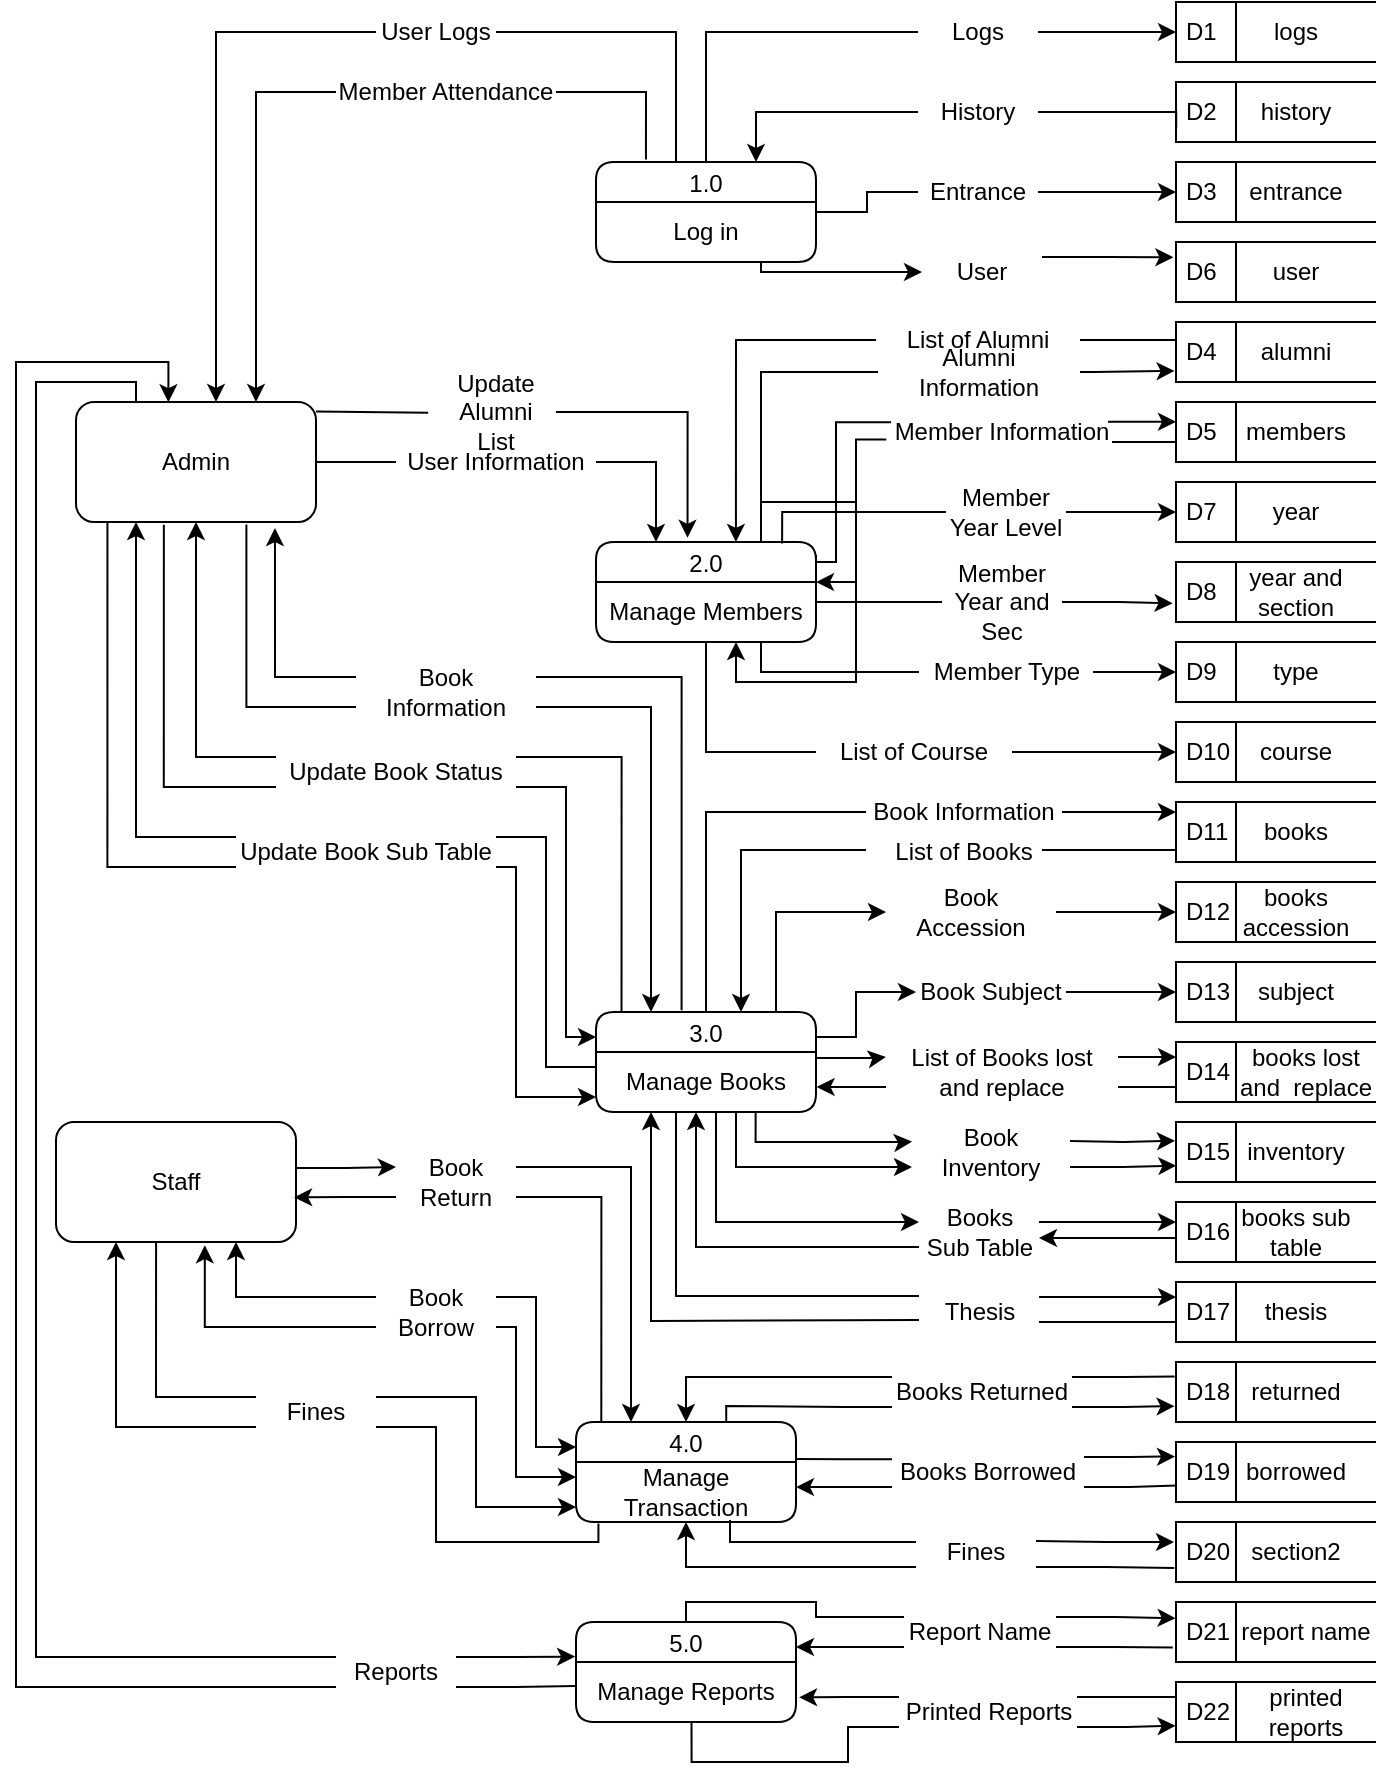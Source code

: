 <mxfile version="22.1.21" type="github">
  <diagram name="Page-1" id="xHuSxf7HJpYRh0zziQ7x">
    <mxGraphModel dx="1730" dy="434" grid="1" gridSize="10" guides="1" tooltips="1" connect="1" arrows="1" fold="1" page="1" pageScale="1" pageWidth="850" pageHeight="1100" math="0" shadow="0">
      <root>
        <mxCell id="0" />
        <mxCell id="1" parent="0" />
        <mxCell id="fUgEyUJmdbEf-X1ymC0t-29" style="edgeStyle=orthogonalEdgeStyle;rounded=0;orthogonalLoop=1;jettySize=auto;html=1;entryX=0.636;entryY=0;entryDx=0;entryDy=0;entryPerimeter=0;" parent="1" source="fUgEyUJmdbEf-X1ymC0t-31" target="e5D1fi9UYMcUk9HVfzZA-52" edge="1">
          <mxGeometry relative="1" as="geometry" />
        </mxCell>
        <mxCell id="e5D1fi9UYMcUk9HVfzZA-1" value="D4" style="html=1;dashed=0;whiteSpace=wrap;shape=mxgraph.dfd.dataStoreID;align=left;spacingLeft=3;points=[[0,0],[0.5,0],[1,0],[0,0.5],[1,0.5],[0,1],[0.5,1],[1,1]];" parent="1" vertex="1">
          <mxGeometry x="480" y="240" width="100" height="30" as="geometry" />
        </mxCell>
        <mxCell id="e5D1fi9UYMcUk9HVfzZA-2" value="alumni" style="text;html=1;strokeColor=none;fillColor=none;align=center;verticalAlign=middle;whiteSpace=wrap;rounded=0;" parent="1" vertex="1">
          <mxGeometry x="510" y="240" width="60" height="30" as="geometry" />
        </mxCell>
        <mxCell id="fUgEyUJmdbEf-X1ymC0t-47" style="edgeStyle=orthogonalEdgeStyle;rounded=0;orthogonalLoop=1;jettySize=auto;html=1;entryX=0.75;entryY=0;entryDx=0;entryDy=0;" parent="1" edge="1">
          <mxGeometry relative="1" as="geometry">
            <mxPoint x="325" y="504" as="sourcePoint" />
            <mxPoint x="262.5" y="585" as="targetPoint" />
            <Array as="points">
              <mxPoint x="263" y="504" />
            </Array>
          </mxGeometry>
        </mxCell>
        <mxCell id="e5D1fi9UYMcUk9HVfzZA-3" value="D11" style="html=1;dashed=0;whiteSpace=wrap;shape=mxgraph.dfd.dataStoreID;align=left;spacingLeft=3;points=[[0,0],[0.5,0],[1,0],[0,0.5],[1,0.5],[0,1],[0.5,1],[1,1]];" parent="1" vertex="1">
          <mxGeometry x="480" y="480" width="100" height="30" as="geometry" />
        </mxCell>
        <mxCell id="e5D1fi9UYMcUk9HVfzZA-4" value="books" style="text;html=1;strokeColor=none;fillColor=none;align=center;verticalAlign=middle;whiteSpace=wrap;rounded=0;" parent="1" vertex="1">
          <mxGeometry x="510" y="480" width="60" height="30" as="geometry" />
        </mxCell>
        <mxCell id="e5D1fi9UYMcUk9HVfzZA-5" value="D12" style="html=1;dashed=0;whiteSpace=wrap;shape=mxgraph.dfd.dataStoreID;align=left;spacingLeft=3;points=[[0,0],[0.5,0],[1,0],[0,0.5],[1,0.5],[0,1],[0.5,1],[1,1]];" parent="1" vertex="1">
          <mxGeometry x="480" y="520" width="100" height="30" as="geometry" />
        </mxCell>
        <mxCell id="e5D1fi9UYMcUk9HVfzZA-6" value="books accession" style="text;html=1;strokeColor=none;fillColor=none;align=center;verticalAlign=middle;whiteSpace=wrap;rounded=0;" parent="1" vertex="1">
          <mxGeometry x="510" y="520" width="60" height="30" as="geometry" />
        </mxCell>
        <mxCell id="e5D1fi9UYMcUk9HVfzZA-7" value="D14" style="html=1;dashed=0;whiteSpace=wrap;shape=mxgraph.dfd.dataStoreID;align=left;spacingLeft=3;points=[[0,0],[0.5,0],[1,0],[0,0.5],[1,0.5],[0,1],[0.5,1],[1,1]];" parent="1" vertex="1">
          <mxGeometry x="480" y="600" width="100" height="30" as="geometry" />
        </mxCell>
        <mxCell id="JulMIyf_O-Qb_JXEqCE_-44" style="edgeStyle=orthogonalEdgeStyle;rounded=0;orthogonalLoop=1;jettySize=auto;html=1;entryX=1;entryY=0.5;entryDx=0;entryDy=0;" parent="1" edge="1">
          <mxGeometry relative="1" as="geometry">
            <mxPoint x="480.0" y="698" as="sourcePoint" />
            <mxPoint x="411.5" y="698" as="targetPoint" />
          </mxGeometry>
        </mxCell>
        <mxCell id="e5D1fi9UYMcUk9HVfzZA-9" value="D16" style="html=1;dashed=0;whiteSpace=wrap;shape=mxgraph.dfd.dataStoreID;align=left;spacingLeft=3;points=[[0,0],[0.5,0],[1,0],[0,0.5],[1,0.5],[0,1],[0.5,1],[1,1]];" parent="1" vertex="1">
          <mxGeometry x="480" y="680" width="100" height="30" as="geometry" />
        </mxCell>
        <mxCell id="e5D1fi9UYMcUk9HVfzZA-10" value="books sub table" style="text;html=1;strokeColor=none;fillColor=none;align=center;verticalAlign=middle;whiteSpace=wrap;rounded=0;" parent="1" vertex="1">
          <mxGeometry x="510" y="680" width="60" height="30" as="geometry" />
        </mxCell>
        <mxCell id="e5D1fi9UYMcUk9HVfzZA-11" value="D19" style="html=1;dashed=0;whiteSpace=wrap;shape=mxgraph.dfd.dataStoreID;align=left;spacingLeft=3;points=[[0,0],[0.5,0],[1,0],[0,0.5],[1,0.5],[0,1],[0.5,1],[1,1]];" parent="1" vertex="1">
          <mxGeometry x="480" y="800" width="100" height="30" as="geometry" />
        </mxCell>
        <mxCell id="e5D1fi9UYMcUk9HVfzZA-12" value="borrowed" style="text;html=1;strokeColor=none;fillColor=none;align=center;verticalAlign=middle;whiteSpace=wrap;rounded=0;" parent="1" vertex="1">
          <mxGeometry x="510" y="800" width="60" height="30" as="geometry" />
        </mxCell>
        <mxCell id="e5D1fi9UYMcUk9HVfzZA-13" value="D10" style="html=1;dashed=0;whiteSpace=wrap;shape=mxgraph.dfd.dataStoreID;align=left;spacingLeft=3;points=[[0,0],[0.5,0],[1,0],[0,0.5],[1,0.5],[0,1],[0.5,1],[1,1]];" parent="1" vertex="1">
          <mxGeometry x="480" y="440" width="100" height="30" as="geometry" />
        </mxCell>
        <mxCell id="e5D1fi9UYMcUk9HVfzZA-14" value="course" style="text;html=1;strokeColor=none;fillColor=none;align=center;verticalAlign=middle;whiteSpace=wrap;rounded=0;" parent="1" vertex="1">
          <mxGeometry x="510" y="440" width="60" height="30" as="geometry" />
        </mxCell>
        <mxCell id="e5D1fi9UYMcUk9HVfzZA-15" value="D3" style="html=1;dashed=0;whiteSpace=wrap;shape=mxgraph.dfd.dataStoreID;align=left;spacingLeft=3;points=[[0,0],[0.5,0],[1,0],[0,0.5],[1,0.5],[0,1],[0.5,1],[1,1]];" parent="1" vertex="1">
          <mxGeometry x="480" y="160" width="100" height="30" as="geometry" />
        </mxCell>
        <mxCell id="e5D1fi9UYMcUk9HVfzZA-16" value="entrance" style="text;html=1;strokeColor=none;fillColor=none;align=center;verticalAlign=middle;whiteSpace=wrap;rounded=0;" parent="1" vertex="1">
          <mxGeometry x="510" y="160" width="60" height="30" as="geometry" />
        </mxCell>
        <mxCell id="e5D1fi9UYMcUk9HVfzZA-17" value="D2" style="html=1;dashed=0;whiteSpace=wrap;shape=mxgraph.dfd.dataStoreID;align=left;spacingLeft=3;points=[[0,0],[0.5,0],[1,0],[0,0.5],[1,0.5],[0,1],[0.5,1],[1,1]];" parent="1" vertex="1">
          <mxGeometry x="480" y="120" width="100" height="30" as="geometry" />
        </mxCell>
        <mxCell id="e5D1fi9UYMcUk9HVfzZA-18" value="history" style="text;html=1;strokeColor=none;fillColor=none;align=center;verticalAlign=middle;whiteSpace=wrap;rounded=0;" parent="1" vertex="1">
          <mxGeometry x="510" y="120" width="60" height="30" as="geometry" />
        </mxCell>
        <mxCell id="e5D1fi9UYMcUk9HVfzZA-19" value="D15" style="html=1;dashed=0;whiteSpace=wrap;shape=mxgraph.dfd.dataStoreID;align=left;spacingLeft=3;points=[[0,0],[0.5,0],[1,0],[0,0.5],[1,0.5],[0,1],[0.5,1],[1,1]];" parent="1" vertex="1">
          <mxGeometry x="480" y="640" width="100" height="30" as="geometry" />
        </mxCell>
        <mxCell id="e5D1fi9UYMcUk9HVfzZA-20" value="inventory" style="text;html=1;strokeColor=none;fillColor=none;align=center;verticalAlign=middle;whiteSpace=wrap;rounded=0;" parent="1" vertex="1">
          <mxGeometry x="510" y="640" width="60" height="30" as="geometry" />
        </mxCell>
        <mxCell id="e5D1fi9UYMcUk9HVfzZA-21" value="D1" style="html=1;dashed=0;whiteSpace=wrap;shape=mxgraph.dfd.dataStoreID;align=left;spacingLeft=3;points=[[0,0],[0.5,0],[1,0],[0,0.5],[1,0.5],[0,1],[0.5,1],[1,1]];" parent="1" vertex="1">
          <mxGeometry x="480" y="80" width="100" height="30" as="geometry" />
        </mxCell>
        <mxCell id="e5D1fi9UYMcUk9HVfzZA-22" value="logs" style="text;html=1;strokeColor=none;fillColor=none;align=center;verticalAlign=middle;whiteSpace=wrap;rounded=0;" parent="1" vertex="1">
          <mxGeometry x="510" y="80" width="60" height="30" as="geometry" />
        </mxCell>
        <mxCell id="e5D1fi9UYMcUk9HVfzZA-23" value="D5" style="html=1;dashed=0;whiteSpace=wrap;shape=mxgraph.dfd.dataStoreID;align=left;spacingLeft=3;points=[[0,0],[0.5,0],[1,0],[0,0.5],[1,0.5],[0,1],[0.5,1],[1,1]];" parent="1" vertex="1">
          <mxGeometry x="480" y="280" width="100" height="30" as="geometry" />
        </mxCell>
        <mxCell id="e5D1fi9UYMcUk9HVfzZA-24" value="members" style="text;html=1;strokeColor=none;fillColor=none;align=center;verticalAlign=middle;whiteSpace=wrap;rounded=0;" parent="1" vertex="1">
          <mxGeometry x="510" y="280" width="60" height="30" as="geometry" />
        </mxCell>
        <mxCell id="e5D1fi9UYMcUk9HVfzZA-25" value="D22" style="html=1;dashed=0;whiteSpace=wrap;shape=mxgraph.dfd.dataStoreID;align=left;spacingLeft=3;points=[[0,0],[0.5,0],[1,0],[0,0.5],[1,0.5],[0,1],[0.5,1],[1,1]];" parent="1" vertex="1">
          <mxGeometry x="480" y="920" width="100" height="30" as="geometry" />
        </mxCell>
        <mxCell id="e5D1fi9UYMcUk9HVfzZA-26" value="printed reports" style="text;html=1;strokeColor=none;fillColor=none;align=center;verticalAlign=middle;whiteSpace=wrap;rounded=0;" parent="1" vertex="1">
          <mxGeometry x="510" y="920" width="70" height="30" as="geometry" />
        </mxCell>
        <mxCell id="e5D1fi9UYMcUk9HVfzZA-27" value="D21" style="html=1;dashed=0;whiteSpace=wrap;shape=mxgraph.dfd.dataStoreID;align=left;spacingLeft=3;points=[[0,0],[0.5,0],[1,0],[0,0.5],[1,0.5],[0,1],[0.5,1],[1,1]];" parent="1" vertex="1">
          <mxGeometry x="480" y="880" width="100" height="30" as="geometry" />
        </mxCell>
        <mxCell id="e5D1fi9UYMcUk9HVfzZA-28" value="report name" style="text;html=1;strokeColor=none;fillColor=none;align=center;verticalAlign=middle;whiteSpace=wrap;rounded=0;" parent="1" vertex="1">
          <mxGeometry x="510" y="880" width="70" height="30" as="geometry" />
        </mxCell>
        <mxCell id="e5D1fi9UYMcUk9HVfzZA-29" value="D18" style="html=1;dashed=0;whiteSpace=wrap;shape=mxgraph.dfd.dataStoreID;align=left;spacingLeft=3;points=[[0,0],[0.5,0],[1,0],[0,0.5],[1,0.5],[0,1],[0.5,1],[1,1]];" parent="1" vertex="1">
          <mxGeometry x="480" y="760" width="100" height="30" as="geometry" />
        </mxCell>
        <mxCell id="e5D1fi9UYMcUk9HVfzZA-30" value="returned" style="text;html=1;strokeColor=none;fillColor=none;align=center;verticalAlign=middle;whiteSpace=wrap;rounded=0;" parent="1" vertex="1">
          <mxGeometry x="510" y="760" width="60" height="30" as="geometry" />
        </mxCell>
        <mxCell id="e5D1fi9UYMcUk9HVfzZA-31" value="D20" style="html=1;dashed=0;whiteSpace=wrap;shape=mxgraph.dfd.dataStoreID;align=left;spacingLeft=3;points=[[0,0],[0.5,0],[1,0],[0,0.5],[1,0.5],[0,1],[0.5,1],[1,1]];" parent="1" vertex="1">
          <mxGeometry x="480" y="840" width="100" height="30" as="geometry" />
        </mxCell>
        <mxCell id="e5D1fi9UYMcUk9HVfzZA-32" value="section2" style="text;html=1;strokeColor=none;fillColor=none;align=center;verticalAlign=middle;whiteSpace=wrap;rounded=0;" parent="1" vertex="1">
          <mxGeometry x="510" y="840" width="60" height="30" as="geometry" />
        </mxCell>
        <mxCell id="e5D1fi9UYMcUk9HVfzZA-33" value="D13" style="html=1;dashed=0;whiteSpace=wrap;shape=mxgraph.dfd.dataStoreID;align=left;spacingLeft=3;points=[[0,0],[0.5,0],[1,0],[0,0.5],[1,0.5],[0,1],[0.5,1],[1,1]];" parent="1" vertex="1">
          <mxGeometry x="480" y="560" width="100" height="30" as="geometry" />
        </mxCell>
        <mxCell id="e5D1fi9UYMcUk9HVfzZA-34" value="subject" style="text;html=1;strokeColor=none;fillColor=none;align=center;verticalAlign=middle;whiteSpace=wrap;rounded=0;" parent="1" vertex="1">
          <mxGeometry x="510" y="560" width="60" height="30" as="geometry" />
        </mxCell>
        <mxCell id="JulMIyf_O-Qb_JXEqCE_-48" style="edgeStyle=orthogonalEdgeStyle;rounded=0;orthogonalLoop=1;jettySize=auto;html=1;entryX=1;entryY=0.25;entryDx=0;entryDy=0;endArrow=none;endFill=0;startArrow=classic;startFill=1;" parent="1" source="e5D1fi9UYMcUk9HVfzZA-37" target="JulMIyf_O-Qb_JXEqCE_-47" edge="1">
          <mxGeometry relative="1" as="geometry">
            <Array as="points">
              <mxPoint x="446" y="728" />
            </Array>
          </mxGeometry>
        </mxCell>
        <mxCell id="JulMIyf_O-Qb_JXEqCE_-49" style="edgeStyle=orthogonalEdgeStyle;rounded=0;orthogonalLoop=1;jettySize=auto;html=1;endArrow=none;endFill=0;" parent="1" source="e5D1fi9UYMcUk9HVfzZA-37" target="JulMIyf_O-Qb_JXEqCE_-47" edge="1">
          <mxGeometry relative="1" as="geometry">
            <Array as="points">
              <mxPoint x="440" y="740" />
              <mxPoint x="440" y="740" />
            </Array>
          </mxGeometry>
        </mxCell>
        <mxCell id="e5D1fi9UYMcUk9HVfzZA-37" value="D17" style="html=1;dashed=0;whiteSpace=wrap;shape=mxgraph.dfd.dataStoreID;align=left;spacingLeft=3;points=[[0,0],[0.5,0],[1,0],[0,0.5],[1,0.5],[0,1],[0.5,1],[1,1]];" parent="1" vertex="1">
          <mxGeometry x="480" y="720" width="100" height="30" as="geometry" />
        </mxCell>
        <mxCell id="e5D1fi9UYMcUk9HVfzZA-38" value="thesis" style="text;html=1;strokeColor=none;fillColor=none;align=center;verticalAlign=middle;whiteSpace=wrap;rounded=0;" parent="1" vertex="1">
          <mxGeometry x="510" y="720" width="60" height="30" as="geometry" />
        </mxCell>
        <mxCell id="e5D1fi9UYMcUk9HVfzZA-39" value="D9" style="html=1;dashed=0;whiteSpace=wrap;shape=mxgraph.dfd.dataStoreID;align=left;spacingLeft=3;points=[[0,0],[0.5,0],[1,0],[0,0.5],[1,0.5],[0,1],[0.5,1],[1,1]];" parent="1" vertex="1">
          <mxGeometry x="480" y="400" width="100" height="30" as="geometry" />
        </mxCell>
        <mxCell id="e5D1fi9UYMcUk9HVfzZA-40" value="type" style="text;html=1;strokeColor=none;fillColor=none;align=center;verticalAlign=middle;whiteSpace=wrap;rounded=0;" parent="1" vertex="1">
          <mxGeometry x="510" y="400" width="60" height="30" as="geometry" />
        </mxCell>
        <mxCell id="e5D1fi9UYMcUk9HVfzZA-41" value="D6" style="html=1;dashed=0;whiteSpace=wrap;shape=mxgraph.dfd.dataStoreID;align=left;spacingLeft=3;points=[[0,0],[0.5,0],[1,0],[0,0.5],[1,0.5],[0,1],[0.5,1],[1,1]];" parent="1" vertex="1">
          <mxGeometry x="480" y="200" width="100" height="30" as="geometry" />
        </mxCell>
        <mxCell id="e5D1fi9UYMcUk9HVfzZA-42" value="user" style="text;html=1;strokeColor=none;fillColor=none;align=center;verticalAlign=middle;whiteSpace=wrap;rounded=0;" parent="1" vertex="1">
          <mxGeometry x="510" y="200" width="60" height="30" as="geometry" />
        </mxCell>
        <mxCell id="e5D1fi9UYMcUk9HVfzZA-43" value="D7" style="html=1;dashed=0;whiteSpace=wrap;shape=mxgraph.dfd.dataStoreID;align=left;spacingLeft=3;points=[[0,0],[0.5,0],[1,0],[0,0.5],[1,0.5],[0,1],[0.5,1],[1,1]];" parent="1" vertex="1">
          <mxGeometry x="480" y="320" width="100" height="30" as="geometry" />
        </mxCell>
        <mxCell id="e5D1fi9UYMcUk9HVfzZA-44" value="year" style="text;html=1;strokeColor=none;fillColor=none;align=center;verticalAlign=middle;whiteSpace=wrap;rounded=0;" parent="1" vertex="1">
          <mxGeometry x="510" y="320" width="60" height="30" as="geometry" />
        </mxCell>
        <mxCell id="e5D1fi9UYMcUk9HVfzZA-45" value="D8" style="html=1;dashed=0;whiteSpace=wrap;shape=mxgraph.dfd.dataStoreID;align=left;spacingLeft=3;points=[[0,0],[0.5,0],[1,0],[0,0.5],[1,0.5],[0,1],[0.5,1],[1,1]];" parent="1" vertex="1">
          <mxGeometry x="480" y="360" width="100" height="30" as="geometry" />
        </mxCell>
        <mxCell id="e5D1fi9UYMcUk9HVfzZA-46" value="year and section" style="text;html=1;strokeColor=none;fillColor=none;align=center;verticalAlign=middle;whiteSpace=wrap;rounded=0;" parent="1" vertex="1">
          <mxGeometry x="510" y="360" width="60" height="30" as="geometry" />
        </mxCell>
        <mxCell id="e5D1fi9UYMcUk9HVfzZA-50" value="books lost and&amp;nbsp; replace" style="text;html=1;strokeColor=none;fillColor=none;align=center;verticalAlign=middle;whiteSpace=wrap;rounded=0;" parent="1" vertex="1">
          <mxGeometry x="510" y="600" width="70" height="30" as="geometry" />
        </mxCell>
        <mxCell id="e5D1fi9UYMcUk9HVfzZA-52" value="2.0" style="swimlane;fontStyle=0;childLayout=stackLayout;horizontal=1;startSize=20;fillColor=#ffffff;horizontalStack=0;resizeParent=1;resizeParentMax=0;resizeLast=0;collapsible=0;marginBottom=0;swimlaneFillColor=#ffffff;rounded=1;" parent="1" vertex="1">
          <mxGeometry x="190" y="350" width="110" height="50" as="geometry" />
        </mxCell>
        <mxCell id="fUgEyUJmdbEf-X1ymC0t-48" style="edgeStyle=orthogonalEdgeStyle;rounded=0;orthogonalLoop=1;jettySize=auto;html=1;exitX=0.75;exitY=0;exitDx=0;exitDy=0;" parent="e5D1fi9UYMcUk9HVfzZA-52" source="e5D1fi9UYMcUk9HVfzZA-52" target="e5D1fi9UYMcUk9HVfzZA-53" edge="1">
          <mxGeometry relative="1" as="geometry">
            <Array as="points">
              <mxPoint x="82" y="-20" />
              <mxPoint x="130" y="-20" />
              <mxPoint x="130" y="70" />
              <mxPoint x="70" y="70" />
            </Array>
          </mxGeometry>
        </mxCell>
        <mxCell id="e5D1fi9UYMcUk9HVfzZA-53" value="Manage Members" style="text;html=1;strokeColor=none;fillColor=none;align=center;verticalAlign=middle;whiteSpace=wrap;rounded=1;" parent="e5D1fi9UYMcUk9HVfzZA-52" vertex="1">
          <mxGeometry y="20" width="110" height="30" as="geometry" />
        </mxCell>
        <mxCell id="fUgEyUJmdbEf-X1ymC0t-42" style="edgeStyle=orthogonalEdgeStyle;rounded=0;orthogonalLoop=1;jettySize=auto;html=1;entryX=0;entryY=0.167;entryDx=0;entryDy=0;entryPerimeter=0;" parent="1" source="fUgEyUJmdbEf-X1ymC0t-44" target="e5D1fi9UYMcUk9HVfzZA-3" edge="1">
          <mxGeometry relative="1" as="geometry">
            <Array as="points" />
          </mxGeometry>
        </mxCell>
        <mxCell id="JulMIyf_O-Qb_JXEqCE_-1" style="edgeStyle=orthogonalEdgeStyle;rounded=0;orthogonalLoop=1;jettySize=auto;html=1;exitX=1;exitY=0.5;exitDx=0;exitDy=0;entryX=0;entryY=0.5;entryDx=0;entryDy=0;" parent="1" source="JulMIyf_O-Qb_JXEqCE_-5" target="e5D1fi9UYMcUk9HVfzZA-5" edge="1">
          <mxGeometry relative="1" as="geometry" />
        </mxCell>
        <mxCell id="JulMIyf_O-Qb_JXEqCE_-6" style="edgeStyle=orthogonalEdgeStyle;rounded=0;orthogonalLoop=1;jettySize=auto;html=1;exitX=1;exitY=0.5;exitDx=0;exitDy=0;entryX=0;entryY=0.5;entryDx=0;entryDy=0;" parent="1" source="JulMIyf_O-Qb_JXEqCE_-8" target="e5D1fi9UYMcUk9HVfzZA-33" edge="1">
          <mxGeometry relative="1" as="geometry">
            <Array as="points" />
          </mxGeometry>
        </mxCell>
        <mxCell id="e5D1fi9UYMcUk9HVfzZA-54" value="3.0" style="swimlane;fontStyle=0;childLayout=stackLayout;horizontal=1;startSize=20;fillColor=#ffffff;horizontalStack=0;resizeParent=1;resizeParentMax=0;resizeLast=0;collapsible=0;marginBottom=0;swimlaneFillColor=#ffffff;rounded=1;" parent="1" vertex="1">
          <mxGeometry x="190" y="585" width="110" height="50" as="geometry" />
        </mxCell>
        <mxCell id="e5D1fi9UYMcUk9HVfzZA-55" value="Manage Books" style="text;html=1;strokeColor=none;fillColor=none;align=center;verticalAlign=middle;whiteSpace=wrap;rounded=1;" parent="e5D1fi9UYMcUk9HVfzZA-54" vertex="1">
          <mxGeometry y="20" width="110" height="30" as="geometry" />
        </mxCell>
        <mxCell id="JulMIyf_O-Qb_JXEqCE_-72" style="edgeStyle=orthogonalEdgeStyle;rounded=0;orthogonalLoop=1;jettySize=auto;html=1;entryX=0;entryY=0.75;entryDx=0;entryDy=0;startArrow=classic;startFill=1;endArrow=none;endFill=0;" parent="1" source="e5D1fi9UYMcUk9HVfzZA-56" target="JulMIyf_O-Qb_JXEqCE_-60" edge="1">
          <mxGeometry relative="1" as="geometry">
            <Array as="points">
              <mxPoint x="235" y="862" />
            </Array>
          </mxGeometry>
        </mxCell>
        <mxCell id="e5D1fi9UYMcUk9HVfzZA-56" value="4.0" style="swimlane;fontStyle=0;childLayout=stackLayout;horizontal=1;startSize=20;fillColor=#ffffff;horizontalStack=0;resizeParent=1;resizeParentMax=0;resizeLast=0;collapsible=0;marginBottom=0;swimlaneFillColor=#ffffff;rounded=1;" parent="1" vertex="1">
          <mxGeometry x="180" y="790" width="110" height="50" as="geometry" />
        </mxCell>
        <mxCell id="e5D1fi9UYMcUk9HVfzZA-57" value="Manage Transaction" style="text;html=1;strokeColor=none;fillColor=none;align=center;verticalAlign=middle;whiteSpace=wrap;rounded=1;" parent="e5D1fi9UYMcUk9HVfzZA-56" vertex="1">
          <mxGeometry y="20" width="110" height="30" as="geometry" />
        </mxCell>
        <mxCell id="e5D1fi9UYMcUk9HVfzZA-58" value="5.0" style="swimlane;fontStyle=0;childLayout=stackLayout;horizontal=1;startSize=20;fillColor=#ffffff;horizontalStack=0;resizeParent=1;resizeParentMax=0;resizeLast=0;collapsible=0;marginBottom=0;swimlaneFillColor=#ffffff;rounded=1;" parent="1" vertex="1">
          <mxGeometry x="180" y="890" width="110" height="50" as="geometry" />
        </mxCell>
        <mxCell id="e5D1fi9UYMcUk9HVfzZA-59" value="Manage Reports" style="text;html=1;strokeColor=none;fillColor=none;align=center;verticalAlign=middle;whiteSpace=wrap;rounded=1;" parent="e5D1fi9UYMcUk9HVfzZA-58" vertex="1">
          <mxGeometry y="20" width="110" height="30" as="geometry" />
        </mxCell>
        <mxCell id="e5D1fi9UYMcUk9HVfzZA-61" value="1.0" style="swimlane;fontStyle=0;childLayout=stackLayout;horizontal=1;startSize=20;fillColor=#ffffff;horizontalStack=0;resizeParent=1;resizeParentMax=0;resizeLast=0;collapsible=0;marginBottom=0;swimlaneFillColor=#ffffff;rounded=1;" parent="1" vertex="1">
          <mxGeometry x="190" y="160" width="110" height="50" as="geometry" />
        </mxCell>
        <mxCell id="e5D1fi9UYMcUk9HVfzZA-62" value="Log in" style="text;html=1;strokeColor=none;fillColor=none;align=center;verticalAlign=middle;whiteSpace=wrap;rounded=1;" parent="e5D1fi9UYMcUk9HVfzZA-61" vertex="1">
          <mxGeometry y="20" width="110" height="30" as="geometry" />
        </mxCell>
        <mxCell id="fUgEyUJmdbEf-X1ymC0t-4" style="edgeStyle=orthogonalEdgeStyle;rounded=0;orthogonalLoop=1;jettySize=auto;html=1;exitX=1;exitY=0.5;exitDx=0;exitDy=0;" parent="1" source="fUgEyUJmdbEf-X1ymC0t-5" edge="1">
          <mxGeometry relative="1" as="geometry">
            <mxPoint x="220" y="350" as="targetPoint" />
            <Array as="points">
              <mxPoint x="220" y="310" />
              <mxPoint x="220" y="350" />
            </Array>
          </mxGeometry>
        </mxCell>
        <mxCell id="JulMIyf_O-Qb_JXEqCE_-120" style="edgeStyle=orthogonalEdgeStyle;rounded=0;orthogonalLoop=1;jettySize=auto;html=1;entryX=0.25;entryY=0;entryDx=0;entryDy=0;endArrow=none;endFill=0;" parent="1" target="e5D1fi9UYMcUk9HVfzZA-61" edge="1">
          <mxGeometry relative="1" as="geometry">
            <mxPoint x="140" y="95" as="sourcePoint" />
            <Array as="points">
              <mxPoint x="230" y="95" />
              <mxPoint x="230" y="160" />
            </Array>
          </mxGeometry>
        </mxCell>
        <mxCell id="e5D1fi9UYMcUk9HVfzZA-70" value="Admin" style="rounded=1;whiteSpace=wrap;html=1;" parent="1" vertex="1">
          <mxGeometry x="-70" y="280" width="120" height="60" as="geometry" />
        </mxCell>
        <mxCell id="sAre4vcfEv_SlWknoGqa-2" style="edgeStyle=orthogonalEdgeStyle;rounded=0;orthogonalLoop=1;jettySize=auto;html=1;exitX=0.997;exitY=0.383;exitDx=0;exitDy=0;entryX=0;entryY=0.25;entryDx=0;entryDy=0;exitPerimeter=0;" parent="1" source="e5D1fi9UYMcUk9HVfzZA-71" target="sAre4vcfEv_SlWknoGqa-1" edge="1">
          <mxGeometry relative="1" as="geometry" />
        </mxCell>
        <mxCell id="e5D1fi9UYMcUk9HVfzZA-71" value="Staff" style="rounded=1;whiteSpace=wrap;html=1;" parent="1" vertex="1">
          <mxGeometry x="-80" y="640" width="120" height="60" as="geometry" />
        </mxCell>
        <mxCell id="fUgEyUJmdbEf-X1ymC0t-6" value="" style="edgeStyle=orthogonalEdgeStyle;rounded=0;orthogonalLoop=1;jettySize=auto;html=1;endArrow=none;endFill=0;" parent="1" source="e5D1fi9UYMcUk9HVfzZA-70" target="fUgEyUJmdbEf-X1ymC0t-5" edge="1">
          <mxGeometry relative="1" as="geometry">
            <mxPoint x="50" y="310" as="sourcePoint" />
            <mxPoint x="245" y="350" as="targetPoint" />
          </mxGeometry>
        </mxCell>
        <mxCell id="fUgEyUJmdbEf-X1ymC0t-5" value="User Information" style="text;html=1;strokeColor=none;fillColor=none;align=center;verticalAlign=middle;whiteSpace=wrap;rounded=0;" parent="1" vertex="1">
          <mxGeometry x="90" y="295" width="100" height="30" as="geometry" />
        </mxCell>
        <mxCell id="fUgEyUJmdbEf-X1ymC0t-11" value="" style="edgeStyle=orthogonalEdgeStyle;rounded=0;orthogonalLoop=1;jettySize=auto;html=1;entryX=-0.004;entryY=0.404;entryDx=0;entryDy=0;endArrow=none;endFill=0;exitX=1;exitY=0.25;exitDx=0;exitDy=0;entryPerimeter=0;" parent="1" edge="1">
          <mxGeometry relative="1" as="geometry">
            <mxPoint x="300" y="356.5" as="sourcePoint" />
            <mxPoint x="337.56" y="290.12" as="targetPoint" />
            <Array as="points">
              <mxPoint x="300" y="360" />
              <mxPoint x="310" y="360" />
              <mxPoint x="310" y="290" />
            </Array>
          </mxGeometry>
        </mxCell>
        <mxCell id="fUgEyUJmdbEf-X1ymC0t-12" style="edgeStyle=orthogonalEdgeStyle;rounded=0;orthogonalLoop=1;jettySize=auto;html=1;exitX=0.982;exitY=0.33;exitDx=0;exitDy=0;exitPerimeter=0;" parent="1" source="fUgEyUJmdbEf-X1ymC0t-9" edge="1">
          <mxGeometry relative="1" as="geometry">
            <mxPoint x="450" y="290" as="sourcePoint" />
            <mxPoint x="480" y="290" as="targetPoint" />
            <Array as="points" />
          </mxGeometry>
        </mxCell>
        <mxCell id="fUgEyUJmdbEf-X1ymC0t-9" value="Member Information" style="text;html=1;strokeColor=none;fillColor=none;align=center;verticalAlign=middle;whiteSpace=wrap;rounded=0;" parent="1" vertex="1">
          <mxGeometry x="338" y="280" width="110" height="30" as="geometry" />
        </mxCell>
        <mxCell id="fUgEyUJmdbEf-X1ymC0t-13" style="edgeStyle=orthogonalEdgeStyle;rounded=0;orthogonalLoop=1;jettySize=auto;html=1;exitX=1;exitY=0.5;exitDx=0;exitDy=0;" parent="1" source="fUgEyUJmdbEf-X1ymC0t-15" target="e5D1fi9UYMcUk9HVfzZA-43" edge="1">
          <mxGeometry relative="1" as="geometry">
            <mxPoint x="425" y="330" as="sourcePoint" />
            <mxPoint x="480" y="330" as="targetPoint" />
            <Array as="points" />
          </mxGeometry>
        </mxCell>
        <mxCell id="fUgEyUJmdbEf-X1ymC0t-14" value="" style="edgeStyle=orthogonalEdgeStyle;rounded=0;orthogonalLoop=1;jettySize=auto;html=1;entryX=0;entryY=0.5;entryDx=0;entryDy=0;endArrow=none;endFill=0;exitX=0.846;exitY=0.014;exitDx=0;exitDy=0;exitPerimeter=0;" parent="1" source="e5D1fi9UYMcUk9HVfzZA-52" target="fUgEyUJmdbEf-X1ymC0t-15" edge="1">
          <mxGeometry relative="1" as="geometry">
            <mxPoint x="300" y="386" as="sourcePoint" />
            <mxPoint x="365" y="329" as="targetPoint" />
            <Array as="points">
              <mxPoint x="283" y="335" />
            </Array>
          </mxGeometry>
        </mxCell>
        <mxCell id="fUgEyUJmdbEf-X1ymC0t-15" value="Member Year Level" style="text;html=1;strokeColor=none;fillColor=none;align=center;verticalAlign=middle;whiteSpace=wrap;rounded=0;" parent="1" vertex="1">
          <mxGeometry x="365" y="320" width="60" height="30" as="geometry" />
        </mxCell>
        <mxCell id="fUgEyUJmdbEf-X1ymC0t-20" value="" style="edgeStyle=orthogonalEdgeStyle;rounded=0;orthogonalLoop=1;jettySize=auto;html=1;entryX=0;entryY=0.5;entryDx=0;entryDy=0;endArrow=none;endFill=0;" parent="1" source="e5D1fi9UYMcUk9HVfzZA-53" target="fUgEyUJmdbEf-X1ymC0t-21" edge="1">
          <mxGeometry relative="1" as="geometry">
            <mxPoint x="300" y="375" as="sourcePoint" />
            <mxPoint x="480" y="375" as="targetPoint" />
            <Array as="points">
              <mxPoint x="330" y="380" />
              <mxPoint x="330" y="380" />
            </Array>
          </mxGeometry>
        </mxCell>
        <mxCell id="fUgEyUJmdbEf-X1ymC0t-21" value="Member Year and Sec" style="text;html=1;strokeColor=none;fillColor=none;align=center;verticalAlign=middle;whiteSpace=wrap;rounded=0;" parent="1" vertex="1">
          <mxGeometry x="363" y="365" width="60" height="30" as="geometry" />
        </mxCell>
        <mxCell id="fUgEyUJmdbEf-X1ymC0t-22" style="edgeStyle=orthogonalEdgeStyle;rounded=0;orthogonalLoop=1;jettySize=auto;html=1;entryX=-0.017;entryY=0.689;entryDx=0;entryDy=0;entryPerimeter=0;" parent="1" source="fUgEyUJmdbEf-X1ymC0t-21" target="e5D1fi9UYMcUk9HVfzZA-45" edge="1">
          <mxGeometry relative="1" as="geometry" />
        </mxCell>
        <mxCell id="fUgEyUJmdbEf-X1ymC0t-23" style="edgeStyle=orthogonalEdgeStyle;rounded=0;orthogonalLoop=1;jettySize=auto;html=1;exitX=1;exitY=0.5;exitDx=0;exitDy=0;entryX=0;entryY=0.5;entryDx=0;entryDy=0;" parent="1" source="fUgEyUJmdbEf-X1ymC0t-25" target="e5D1fi9UYMcUk9HVfzZA-39" edge="1">
          <mxGeometry relative="1" as="geometry">
            <Array as="points" />
          </mxGeometry>
        </mxCell>
        <mxCell id="fUgEyUJmdbEf-X1ymC0t-24" value="" style="edgeStyle=orthogonalEdgeStyle;rounded=0;orthogonalLoop=1;jettySize=auto;html=1;exitX=0.75;exitY=1;exitDx=0;exitDy=0;entryX=0;entryY=0.5;entryDx=0;entryDy=0;endArrow=none;endFill=0;" parent="1" source="e5D1fi9UYMcUk9HVfzZA-53" target="fUgEyUJmdbEf-X1ymC0t-25" edge="1">
          <mxGeometry relative="1" as="geometry">
            <mxPoint x="273" y="400" as="sourcePoint" />
            <mxPoint x="480" y="415" as="targetPoint" />
            <Array as="points">
              <mxPoint x="273" y="415" />
            </Array>
          </mxGeometry>
        </mxCell>
        <mxCell id="fUgEyUJmdbEf-X1ymC0t-25" value="Member Type" style="text;html=1;strokeColor=none;fillColor=none;align=center;verticalAlign=middle;whiteSpace=wrap;rounded=0;" parent="1" vertex="1">
          <mxGeometry x="351.5" y="400" width="87" height="30" as="geometry" />
        </mxCell>
        <mxCell id="fUgEyUJmdbEf-X1ymC0t-26" style="edgeStyle=orthogonalEdgeStyle;rounded=0;orthogonalLoop=1;jettySize=auto;html=1;entryX=0;entryY=0.5;entryDx=0;entryDy=0;" parent="1" source="fUgEyUJmdbEf-X1ymC0t-28" target="e5D1fi9UYMcUk9HVfzZA-13" edge="1">
          <mxGeometry relative="1" as="geometry">
            <Array as="points" />
          </mxGeometry>
        </mxCell>
        <mxCell id="fUgEyUJmdbEf-X1ymC0t-27" value="" style="edgeStyle=orthogonalEdgeStyle;rounded=0;orthogonalLoop=1;jettySize=auto;html=1;entryX=0;entryY=0.5;entryDx=0;entryDy=0;endArrow=none;endFill=0;" parent="1" source="e5D1fi9UYMcUk9HVfzZA-53" target="fUgEyUJmdbEf-X1ymC0t-28" edge="1">
          <mxGeometry relative="1" as="geometry">
            <mxPoint x="245" y="400" as="sourcePoint" />
            <mxPoint x="480" y="455" as="targetPoint" />
            <Array as="points">
              <mxPoint x="245" y="455" />
            </Array>
          </mxGeometry>
        </mxCell>
        <mxCell id="fUgEyUJmdbEf-X1ymC0t-28" value="List of Course" style="text;html=1;strokeColor=none;fillColor=none;align=center;verticalAlign=middle;whiteSpace=wrap;rounded=0;" parent="1" vertex="1">
          <mxGeometry x="300" y="440" width="98" height="30" as="geometry" />
        </mxCell>
        <mxCell id="fUgEyUJmdbEf-X1ymC0t-30" value="" style="edgeStyle=orthogonalEdgeStyle;rounded=0;orthogonalLoop=1;jettySize=auto;html=1;entryX=1;entryY=0.5;entryDx=0;entryDy=0;endArrow=none;endFill=0;" parent="1" edge="1">
          <mxGeometry relative="1" as="geometry">
            <mxPoint x="480" y="249" as="sourcePoint" />
            <mxPoint x="432" y="249" as="targetPoint" />
            <Array as="points">
              <mxPoint x="450" y="249" />
              <mxPoint x="450" y="249" />
            </Array>
          </mxGeometry>
        </mxCell>
        <mxCell id="fUgEyUJmdbEf-X1ymC0t-31" value="List of Alumni" style="text;html=1;strokeColor=none;fillColor=none;align=center;verticalAlign=middle;whiteSpace=wrap;rounded=0;" parent="1" vertex="1">
          <mxGeometry x="330" y="234" width="102" height="30" as="geometry" />
        </mxCell>
        <mxCell id="fUgEyUJmdbEf-X1ymC0t-32" style="edgeStyle=orthogonalEdgeStyle;rounded=0;orthogonalLoop=1;jettySize=auto;html=1;entryX=-0.007;entryY=0.749;entryDx=0;entryDy=0;entryPerimeter=0;exitX=1;exitY=0.5;exitDx=0;exitDy=0;" parent="1" source="fUgEyUJmdbEf-X1ymC0t-34" edge="1">
          <mxGeometry relative="1" as="geometry">
            <mxPoint x="411" y="264.533" as="sourcePoint" />
            <mxPoint x="479.3" y="264.47" as="targetPoint" />
            <Array as="points">
              <mxPoint x="439" y="265" />
            </Array>
          </mxGeometry>
        </mxCell>
        <mxCell id="fUgEyUJmdbEf-X1ymC0t-33" value="" style="edgeStyle=orthogonalEdgeStyle;rounded=0;orthogonalLoop=1;jettySize=auto;html=1;exitX=0.75;exitY=0;exitDx=0;exitDy=0;entryX=0;entryY=0.5;entryDx=0;entryDy=0;endArrow=none;endFill=0;" parent="1" source="e5D1fi9UYMcUk9HVfzZA-52" target="fUgEyUJmdbEf-X1ymC0t-34" edge="1">
          <mxGeometry relative="1" as="geometry">
            <mxPoint x="273" y="350" as="sourcePoint" />
            <mxPoint x="479" y="262" as="targetPoint" />
          </mxGeometry>
        </mxCell>
        <mxCell id="fUgEyUJmdbEf-X1ymC0t-34" value="Alumni Information" style="text;html=1;strokeColor=none;fillColor=none;align=center;verticalAlign=middle;whiteSpace=wrap;rounded=0;" parent="1" vertex="1">
          <mxGeometry x="331" y="250" width="101" height="30" as="geometry" />
        </mxCell>
        <mxCell id="fUgEyUJmdbEf-X1ymC0t-40" style="edgeStyle=orthogonalEdgeStyle;rounded=0;orthogonalLoop=1;jettySize=auto;html=1;endArrow=none;endFill=0;" parent="1" source="e5D1fi9UYMcUk9HVfzZA-23" edge="1">
          <mxGeometry relative="1" as="geometry">
            <mxPoint x="448" y="300" as="targetPoint" />
            <Array as="points">
              <mxPoint x="448" y="300" />
            </Array>
          </mxGeometry>
        </mxCell>
        <mxCell id="fUgEyUJmdbEf-X1ymC0t-41" style="edgeStyle=orthogonalEdgeStyle;rounded=0;orthogonalLoop=1;jettySize=auto;html=1;exitX=-0.026;exitY=0.624;exitDx=0;exitDy=0;exitPerimeter=0;" parent="1" source="fUgEyUJmdbEf-X1ymC0t-9" edge="1">
          <mxGeometry relative="1" as="geometry">
            <mxPoint x="338" y="306.0" as="sourcePoint" />
            <mxPoint x="300" y="370.01" as="targetPoint" />
            <Array as="points">
              <mxPoint x="320" y="299" />
              <mxPoint x="320" y="370" />
            </Array>
          </mxGeometry>
        </mxCell>
        <mxCell id="fUgEyUJmdbEf-X1ymC0t-43" value="" style="edgeStyle=orthogonalEdgeStyle;rounded=0;orthogonalLoop=1;jettySize=auto;html=1;endArrow=none;endFill=0;" parent="1" source="e5D1fi9UYMcUk9HVfzZA-54" edge="1">
          <mxGeometry relative="1" as="geometry">
            <mxPoint x="245" y="590.0" as="sourcePoint" />
            <mxPoint x="325" y="485.037" as="targetPoint" />
            <Array as="points">
              <mxPoint x="245" y="485" />
            </Array>
          </mxGeometry>
        </mxCell>
        <mxCell id="fUgEyUJmdbEf-X1ymC0t-44" value="Book Information" style="text;html=1;strokeColor=none;fillColor=none;align=center;verticalAlign=middle;whiteSpace=wrap;rounded=0;" parent="1" vertex="1">
          <mxGeometry x="325" y="470" width="98" height="30" as="geometry" />
        </mxCell>
        <mxCell id="fUgEyUJmdbEf-X1ymC0t-50" value="" style="edgeStyle=orthogonalEdgeStyle;rounded=0;orthogonalLoop=1;jettySize=auto;html=1;endArrow=none;endFill=0;" parent="1" target="fUgEyUJmdbEf-X1ymC0t-51" edge="1">
          <mxGeometry relative="1" as="geometry">
            <mxPoint x="480" y="494" as="sourcePoint" />
            <mxPoint x="273" y="585" as="targetPoint" />
            <Array as="points">
              <mxPoint x="480" y="504" />
            </Array>
          </mxGeometry>
        </mxCell>
        <mxCell id="fUgEyUJmdbEf-X1ymC0t-51" value="List of Books" style="text;html=1;strokeColor=none;fillColor=none;align=center;verticalAlign=middle;whiteSpace=wrap;rounded=0;" parent="1" vertex="1">
          <mxGeometry x="335" y="490" width="78" height="30" as="geometry" />
        </mxCell>
        <mxCell id="JulMIyf_O-Qb_JXEqCE_-4" value="" style="edgeStyle=orthogonalEdgeStyle;rounded=0;orthogonalLoop=1;jettySize=auto;html=1;exitX=0.75;exitY=0;exitDx=0;exitDy=0;entryX=0;entryY=0.5;entryDx=0;entryDy=0;" parent="1" source="e5D1fi9UYMcUk9HVfzZA-54" target="JulMIyf_O-Qb_JXEqCE_-5" edge="1">
          <mxGeometry relative="1" as="geometry">
            <mxPoint x="273" y="585" as="sourcePoint" />
            <mxPoint x="480" y="535" as="targetPoint" />
            <Array as="points">
              <mxPoint x="280" y="585" />
              <mxPoint x="280" y="535" />
            </Array>
          </mxGeometry>
        </mxCell>
        <mxCell id="JulMIyf_O-Qb_JXEqCE_-5" value="Book Accession" style="text;html=1;strokeColor=none;fillColor=none;align=center;verticalAlign=middle;whiteSpace=wrap;rounded=0;" parent="1" vertex="1">
          <mxGeometry x="335" y="520" width="85" height="30" as="geometry" />
        </mxCell>
        <mxCell id="JulMIyf_O-Qb_JXEqCE_-7" value="" style="edgeStyle=orthogonalEdgeStyle;rounded=0;orthogonalLoop=1;jettySize=auto;html=1;exitX=1;exitY=0.25;exitDx=0;exitDy=0;entryX=0;entryY=0.5;entryDx=0;entryDy=0;" parent="1" source="e5D1fi9UYMcUk9HVfzZA-54" target="JulMIyf_O-Qb_JXEqCE_-8" edge="1">
          <mxGeometry relative="1" as="geometry">
            <mxPoint x="300" y="598" as="sourcePoint" />
            <mxPoint x="480" y="575" as="targetPoint" />
            <Array as="points">
              <mxPoint x="320" y="598" />
              <mxPoint x="320" y="575" />
            </Array>
          </mxGeometry>
        </mxCell>
        <mxCell id="JulMIyf_O-Qb_JXEqCE_-8" value="Book Subject" style="text;html=1;strokeColor=none;fillColor=none;align=center;verticalAlign=middle;whiteSpace=wrap;rounded=0;" parent="1" vertex="1">
          <mxGeometry x="350" y="560" width="75" height="30" as="geometry" />
        </mxCell>
        <mxCell id="JulMIyf_O-Qb_JXEqCE_-17" value="List of Books lost and replace" style="text;html=1;strokeColor=none;fillColor=none;align=center;verticalAlign=middle;whiteSpace=wrap;rounded=0;" parent="1" vertex="1">
          <mxGeometry x="335" y="600" width="116" height="30" as="geometry" />
        </mxCell>
        <mxCell id="JulMIyf_O-Qb_JXEqCE_-23" style="edgeStyle=orthogonalEdgeStyle;rounded=0;orthogonalLoop=1;jettySize=auto;html=1;exitX=1;exitY=0.25;exitDx=0;exitDy=0;entryX=0;entryY=0.25;entryDx=0;entryDy=0;" parent="1" source="e5D1fi9UYMcUk9HVfzZA-55" target="JulMIyf_O-Qb_JXEqCE_-17" edge="1">
          <mxGeometry relative="1" as="geometry">
            <Array as="points">
              <mxPoint x="300" y="608" />
              <mxPoint x="331" y="608" />
            </Array>
          </mxGeometry>
        </mxCell>
        <mxCell id="JulMIyf_O-Qb_JXEqCE_-25" style="edgeStyle=orthogonalEdgeStyle;rounded=0;orthogonalLoop=1;jettySize=auto;html=1;exitX=1;exitY=0.25;exitDx=0;exitDy=0;entryX=0;entryY=0.246;entryDx=0;entryDy=0;entryPerimeter=0;" parent="1" source="JulMIyf_O-Qb_JXEqCE_-17" target="e5D1fi9UYMcUk9HVfzZA-7" edge="1">
          <mxGeometry relative="1" as="geometry" />
        </mxCell>
        <mxCell id="JulMIyf_O-Qb_JXEqCE_-26" style="edgeStyle=orthogonalEdgeStyle;rounded=0;orthogonalLoop=1;jettySize=auto;html=1;exitX=1;exitY=0.75;exitDx=0;exitDy=0;entryX=0;entryY=0.752;entryDx=0;entryDy=0;entryPerimeter=0;startArrow=none;startFill=0;endArrow=none;endFill=0;" parent="1" source="JulMIyf_O-Qb_JXEqCE_-17" target="e5D1fi9UYMcUk9HVfzZA-7" edge="1">
          <mxGeometry relative="1" as="geometry" />
        </mxCell>
        <mxCell id="JulMIyf_O-Qb_JXEqCE_-29" style="edgeStyle=orthogonalEdgeStyle;rounded=0;orthogonalLoop=1;jettySize=auto;html=1;exitX=0;exitY=0.75;exitDx=0;exitDy=0;entryX=1.003;entryY=0.585;entryDx=0;entryDy=0;entryPerimeter=0;" parent="1" source="JulMIyf_O-Qb_JXEqCE_-17" target="e5D1fi9UYMcUk9HVfzZA-55" edge="1">
          <mxGeometry relative="1" as="geometry" />
        </mxCell>
        <mxCell id="JulMIyf_O-Qb_JXEqCE_-32" value="Book Inventory" style="text;html=1;strokeColor=none;fillColor=none;align=center;verticalAlign=middle;whiteSpace=wrap;rounded=0;" parent="1" vertex="1">
          <mxGeometry x="348" y="640" width="79" height="30" as="geometry" />
        </mxCell>
        <mxCell id="JulMIyf_O-Qb_JXEqCE_-33" style="edgeStyle=orthogonalEdgeStyle;rounded=0;orthogonalLoop=1;jettySize=auto;html=1;exitX=0.75;exitY=1;exitDx=0;exitDy=0;entryX=0.034;entryY=0.327;entryDx=0;entryDy=0;entryPerimeter=0;" parent="1" edge="1">
          <mxGeometry relative="1" as="geometry">
            <mxPoint x="269.81" y="635" as="sourcePoint" />
            <mxPoint x="347.996" y="649.81" as="targetPoint" />
            <Array as="points">
              <mxPoint x="269.31" y="650" />
              <mxPoint x="345.31" y="650" />
            </Array>
          </mxGeometry>
        </mxCell>
        <mxCell id="JulMIyf_O-Qb_JXEqCE_-34" style="edgeStyle=orthogonalEdgeStyle;rounded=0;orthogonalLoop=1;jettySize=auto;html=1;exitX=0.5;exitY=1;exitDx=0;exitDy=0;entryX=0;entryY=0.75;entryDx=0;entryDy=0;" parent="1" source="e5D1fi9UYMcUk9HVfzZA-55" target="JulMIyf_O-Qb_JXEqCE_-32" edge="1">
          <mxGeometry relative="1" as="geometry">
            <Array as="points">
              <mxPoint x="260" y="635" />
              <mxPoint x="260" y="662" />
            </Array>
          </mxGeometry>
        </mxCell>
        <mxCell id="JulMIyf_O-Qb_JXEqCE_-38" style="edgeStyle=orthogonalEdgeStyle;rounded=0;orthogonalLoop=1;jettySize=auto;html=1;exitX=1;exitY=0.75;exitDx=0;exitDy=0;entryX=0.002;entryY=0.728;entryDx=0;entryDy=0;entryPerimeter=0;" parent="1" source="JulMIyf_O-Qb_JXEqCE_-32" target="e5D1fi9UYMcUk9HVfzZA-19" edge="1">
          <mxGeometry relative="1" as="geometry" />
        </mxCell>
        <mxCell id="JulMIyf_O-Qb_JXEqCE_-39" style="edgeStyle=orthogonalEdgeStyle;rounded=0;orthogonalLoop=1;jettySize=auto;html=1;exitX=1;exitY=0.25;exitDx=0;exitDy=0;entryX=-0.005;entryY=0.246;entryDx=0;entryDy=0;entryPerimeter=0;" parent="1" edge="1">
          <mxGeometry relative="1" as="geometry">
            <mxPoint x="427.0" y="649.5" as="sourcePoint" />
            <mxPoint x="479.5" y="649.38" as="targetPoint" />
          </mxGeometry>
        </mxCell>
        <mxCell id="JulMIyf_O-Qb_JXEqCE_-43" style="edgeStyle=orthogonalEdgeStyle;rounded=0;orthogonalLoop=1;jettySize=auto;html=1;" parent="1" source="JulMIyf_O-Qb_JXEqCE_-40" edge="1">
          <mxGeometry relative="1" as="geometry">
            <mxPoint x="480" y="690" as="targetPoint" />
            <Array as="points">
              <mxPoint x="480" y="690" />
            </Array>
          </mxGeometry>
        </mxCell>
        <mxCell id="JulMIyf_O-Qb_JXEqCE_-40" value="Books Sub Table" style="text;html=1;strokeColor=none;fillColor=none;align=center;verticalAlign=middle;whiteSpace=wrap;rounded=0;" parent="1" vertex="1">
          <mxGeometry x="351.5" y="680" width="60" height="30" as="geometry" />
        </mxCell>
        <mxCell id="JulMIyf_O-Qb_JXEqCE_-42" style="edgeStyle=orthogonalEdgeStyle;rounded=0;orthogonalLoop=1;jettySize=auto;html=1;" parent="1" source="e5D1fi9UYMcUk9HVfzZA-55" target="JulMIyf_O-Qb_JXEqCE_-40" edge="1">
          <mxGeometry relative="1" as="geometry">
            <Array as="points">
              <mxPoint x="250" y="690" />
            </Array>
          </mxGeometry>
        </mxCell>
        <mxCell id="JulMIyf_O-Qb_JXEqCE_-45" style="edgeStyle=orthogonalEdgeStyle;rounded=0;orthogonalLoop=1;jettySize=auto;html=1;exitX=0;exitY=0.75;exitDx=0;exitDy=0;" parent="1" source="JulMIyf_O-Qb_JXEqCE_-40" target="e5D1fi9UYMcUk9HVfzZA-55" edge="1">
          <mxGeometry relative="1" as="geometry">
            <Array as="points">
              <mxPoint x="240" y="702" />
            </Array>
          </mxGeometry>
        </mxCell>
        <mxCell id="JulMIyf_O-Qb_JXEqCE_-51" style="edgeStyle=orthogonalEdgeStyle;rounded=0;orthogonalLoop=1;jettySize=auto;html=1;entryX=0.25;entryY=1;entryDx=0;entryDy=0;" parent="1" target="e5D1fi9UYMcUk9HVfzZA-55" edge="1">
          <mxGeometry relative="1" as="geometry">
            <mxPoint x="351.5" y="739.0" as="sourcePoint" />
            <mxPoint x="217.5" y="639" as="targetPoint" />
          </mxGeometry>
        </mxCell>
        <mxCell id="JulMIyf_O-Qb_JXEqCE_-47" value="Thesis" style="text;html=1;strokeColor=none;fillColor=none;align=center;verticalAlign=middle;whiteSpace=wrap;rounded=0;" parent="1" vertex="1">
          <mxGeometry x="351.5" y="720" width="60" height="30" as="geometry" />
        </mxCell>
        <mxCell id="JulMIyf_O-Qb_JXEqCE_-50" style="edgeStyle=orthogonalEdgeStyle;rounded=0;orthogonalLoop=1;jettySize=auto;html=1;endArrow=none;endFill=0;" parent="1" target="e5D1fi9UYMcUk9HVfzZA-55" edge="1">
          <mxGeometry relative="1" as="geometry">
            <mxPoint x="351.5" y="727.0" as="sourcePoint" />
            <mxPoint x="230.04" y="637.01" as="targetPoint" />
            <Array as="points">
              <mxPoint x="230" y="727" />
            </Array>
          </mxGeometry>
        </mxCell>
        <mxCell id="JulMIyf_O-Qb_JXEqCE_-61" style="edgeStyle=orthogonalEdgeStyle;rounded=0;orthogonalLoop=1;jettySize=auto;html=1;entryX=0.5;entryY=0;entryDx=0;entryDy=0;exitX=0;exitY=0.25;exitDx=0;exitDy=0;" parent="1" source="JulMIyf_O-Qb_JXEqCE_-54" target="e5D1fi9UYMcUk9HVfzZA-56" edge="1">
          <mxGeometry relative="1" as="geometry" />
        </mxCell>
        <mxCell id="JulMIyf_O-Qb_JXEqCE_-54" value="Books Returned" style="text;html=1;strokeColor=none;fillColor=none;align=center;verticalAlign=middle;whiteSpace=wrap;rounded=0;" parent="1" vertex="1">
          <mxGeometry x="338" y="760" width="90" height="30" as="geometry" />
        </mxCell>
        <mxCell id="JulMIyf_O-Qb_JXEqCE_-55" value="Books Borrowed" style="text;html=1;strokeColor=none;fillColor=none;align=center;verticalAlign=middle;whiteSpace=wrap;rounded=0;" parent="1" vertex="1">
          <mxGeometry x="338" y="800" width="96" height="30" as="geometry" />
        </mxCell>
        <mxCell id="JulMIyf_O-Qb_JXEqCE_-60" value="Fines" style="text;html=1;strokeColor=none;fillColor=none;align=center;verticalAlign=middle;whiteSpace=wrap;rounded=0;" parent="1" vertex="1">
          <mxGeometry x="350" y="840" width="60" height="30" as="geometry" />
        </mxCell>
        <mxCell id="JulMIyf_O-Qb_JXEqCE_-62" style="edgeStyle=orthogonalEdgeStyle;rounded=0;orthogonalLoop=1;jettySize=auto;html=1;exitX=0;exitY=0.75;exitDx=0;exitDy=0;entryX=0.683;entryY=-0.004;entryDx=0;entryDy=0;entryPerimeter=0;endArrow=none;endFill=0;" parent="1" source="JulMIyf_O-Qb_JXEqCE_-54" target="e5D1fi9UYMcUk9HVfzZA-56" edge="1">
          <mxGeometry relative="1" as="geometry">
            <Array as="points">
              <mxPoint x="314" y="782" />
              <mxPoint x="255" y="782" />
            </Array>
          </mxGeometry>
        </mxCell>
        <mxCell id="JulMIyf_O-Qb_JXEqCE_-63" style="edgeStyle=orthogonalEdgeStyle;rounded=0;orthogonalLoop=1;jettySize=auto;html=1;entryX=0.999;entryY=0.371;entryDx=0;entryDy=0;entryPerimeter=0;endArrow=none;endFill=0;" parent="1" source="JulMIyf_O-Qb_JXEqCE_-55" target="e5D1fi9UYMcUk9HVfzZA-56" edge="1">
          <mxGeometry relative="1" as="geometry">
            <Array as="points">
              <mxPoint x="314" y="809" />
            </Array>
          </mxGeometry>
        </mxCell>
        <mxCell id="JulMIyf_O-Qb_JXEqCE_-65" style="edgeStyle=orthogonalEdgeStyle;rounded=0;orthogonalLoop=1;jettySize=auto;html=1;exitX=0;exitY=0.75;exitDx=0;exitDy=0;entryX=1;entryY=0.417;entryDx=0;entryDy=0;entryPerimeter=0;" parent="1" source="JulMIyf_O-Qb_JXEqCE_-55" target="e5D1fi9UYMcUk9HVfzZA-57" edge="1">
          <mxGeometry relative="1" as="geometry" />
        </mxCell>
        <mxCell id="JulMIyf_O-Qb_JXEqCE_-66" style="edgeStyle=orthogonalEdgeStyle;rounded=0;orthogonalLoop=1;jettySize=auto;html=1;exitX=1;exitY=0.25;exitDx=0;exitDy=0;entryX=-0.005;entryY=0.241;entryDx=0;entryDy=0;entryPerimeter=0;" parent="1" source="JulMIyf_O-Qb_JXEqCE_-55" target="e5D1fi9UYMcUk9HVfzZA-11" edge="1">
          <mxGeometry relative="1" as="geometry" />
        </mxCell>
        <mxCell id="JulMIyf_O-Qb_JXEqCE_-67" style="edgeStyle=orthogonalEdgeStyle;rounded=0;orthogonalLoop=1;jettySize=auto;html=1;exitX=1;exitY=0.75;exitDx=0;exitDy=0;entryX=0.004;entryY=0.726;entryDx=0;entryDy=0;entryPerimeter=0;endArrow=none;endFill=0;" parent="1" source="JulMIyf_O-Qb_JXEqCE_-55" target="e5D1fi9UYMcUk9HVfzZA-11" edge="1">
          <mxGeometry relative="1" as="geometry" />
        </mxCell>
        <mxCell id="JulMIyf_O-Qb_JXEqCE_-68" style="edgeStyle=orthogonalEdgeStyle;rounded=0;orthogonalLoop=1;jettySize=auto;html=1;exitX=1;exitY=0.25;exitDx=0;exitDy=0;entryX=-0.007;entryY=0.241;entryDx=0;entryDy=0;entryPerimeter=0;endArrow=none;endFill=0;" parent="1" source="JulMIyf_O-Qb_JXEqCE_-54" target="e5D1fi9UYMcUk9HVfzZA-29" edge="1">
          <mxGeometry relative="1" as="geometry" />
        </mxCell>
        <mxCell id="JulMIyf_O-Qb_JXEqCE_-70" style="edgeStyle=orthogonalEdgeStyle;rounded=0;orthogonalLoop=1;jettySize=auto;html=1;exitX=1;exitY=0.75;exitDx=0;exitDy=0;entryX=-0.007;entryY=0.736;entryDx=0;entryDy=0;entryPerimeter=0;" parent="1" source="JulMIyf_O-Qb_JXEqCE_-54" target="e5D1fi9UYMcUk9HVfzZA-29" edge="1">
          <mxGeometry relative="1" as="geometry" />
        </mxCell>
        <mxCell id="JulMIyf_O-Qb_JXEqCE_-71" style="edgeStyle=orthogonalEdgeStyle;rounded=0;orthogonalLoop=1;jettySize=auto;html=1;entryX=0.7;entryY=0.965;entryDx=0;entryDy=0;entryPerimeter=0;endArrow=none;endFill=0;" parent="1" target="e5D1fi9UYMcUk9HVfzZA-57" edge="1">
          <mxGeometry relative="1" as="geometry">
            <mxPoint x="350" y="850" as="sourcePoint" />
            <Array as="points">
              <mxPoint x="350" y="850" />
              <mxPoint x="257" y="850" />
            </Array>
          </mxGeometry>
        </mxCell>
        <mxCell id="JulMIyf_O-Qb_JXEqCE_-73" style="edgeStyle=orthogonalEdgeStyle;rounded=0;orthogonalLoop=1;jettySize=auto;html=1;exitX=1;exitY=0.25;exitDx=0;exitDy=0;" parent="1" edge="1">
          <mxGeometry relative="1" as="geometry">
            <mxPoint x="410" y="849.5" as="sourcePoint" />
            <mxPoint x="479" y="850" as="targetPoint" />
          </mxGeometry>
        </mxCell>
        <mxCell id="JulMIyf_O-Qb_JXEqCE_-74" style="edgeStyle=orthogonalEdgeStyle;rounded=0;orthogonalLoop=1;jettySize=auto;html=1;exitX=1;exitY=0.75;exitDx=0;exitDy=0;entryX=-0.009;entryY=0.767;entryDx=0;entryDy=0;entryPerimeter=0;endArrow=none;endFill=0;" parent="1" source="JulMIyf_O-Qb_JXEqCE_-60" target="e5D1fi9UYMcUk9HVfzZA-31" edge="1">
          <mxGeometry relative="1" as="geometry" />
        </mxCell>
        <mxCell id="JulMIyf_O-Qb_JXEqCE_-77" style="edgeStyle=orthogonalEdgeStyle;rounded=0;orthogonalLoop=1;jettySize=auto;html=1;exitX=0;exitY=0.25;exitDx=0;exitDy=0;entryX=0.5;entryY=0;entryDx=0;entryDy=0;endArrow=none;endFill=0;" parent="1" source="JulMIyf_O-Qb_JXEqCE_-76" target="e5D1fi9UYMcUk9HVfzZA-58" edge="1">
          <mxGeometry relative="1" as="geometry">
            <Array as="points">
              <mxPoint x="300" y="888" />
              <mxPoint x="300" y="880" />
              <mxPoint x="235" y="880" />
            </Array>
          </mxGeometry>
        </mxCell>
        <mxCell id="JulMIyf_O-Qb_JXEqCE_-78" style="edgeStyle=orthogonalEdgeStyle;rounded=0;orthogonalLoop=1;jettySize=auto;html=1;exitX=0;exitY=0.75;exitDx=0;exitDy=0;entryX=1;entryY=0.25;entryDx=0;entryDy=0;" parent="1" source="JulMIyf_O-Qb_JXEqCE_-76" target="e5D1fi9UYMcUk9HVfzZA-58" edge="1">
          <mxGeometry relative="1" as="geometry" />
        </mxCell>
        <mxCell id="JulMIyf_O-Qb_JXEqCE_-76" value="Report Name" style="text;html=1;strokeColor=none;fillColor=none;align=center;verticalAlign=middle;whiteSpace=wrap;rounded=0;" parent="1" vertex="1">
          <mxGeometry x="344" y="880" width="76" height="30" as="geometry" />
        </mxCell>
        <mxCell id="JulMIyf_O-Qb_JXEqCE_-79" style="edgeStyle=orthogonalEdgeStyle;rounded=0;orthogonalLoop=1;jettySize=auto;html=1;exitX=1;exitY=0.25;exitDx=0;exitDy=0;entryX=-0.002;entryY=0.27;entryDx=0;entryDy=0;entryPerimeter=0;" parent="1" source="JulMIyf_O-Qb_JXEqCE_-76" target="e5D1fi9UYMcUk9HVfzZA-27" edge="1">
          <mxGeometry relative="1" as="geometry" />
        </mxCell>
        <mxCell id="JulMIyf_O-Qb_JXEqCE_-80" style="edgeStyle=orthogonalEdgeStyle;rounded=0;orthogonalLoop=1;jettySize=auto;html=1;exitX=1;exitY=0.75;exitDx=0;exitDy=0;entryX=-0.016;entryY=0.759;entryDx=0;entryDy=0;entryPerimeter=0;endArrow=none;endFill=0;" parent="1" source="JulMIyf_O-Qb_JXEqCE_-76" target="e5D1fi9UYMcUk9HVfzZA-27" edge="1">
          <mxGeometry relative="1" as="geometry" />
        </mxCell>
        <mxCell id="JulMIyf_O-Qb_JXEqCE_-83" value="Printed Reports" style="text;html=1;strokeColor=none;fillColor=none;align=center;verticalAlign=middle;whiteSpace=wrap;rounded=0;" parent="1" vertex="1">
          <mxGeometry x="341.5" y="920" width="89" height="30" as="geometry" />
        </mxCell>
        <mxCell id="JulMIyf_O-Qb_JXEqCE_-86" style="edgeStyle=orthogonalEdgeStyle;rounded=0;orthogonalLoop=1;jettySize=auto;html=1;exitX=0;exitY=0.25;exitDx=0;exitDy=0;entryX=1.014;entryY=0.589;entryDx=0;entryDy=0;entryPerimeter=0;" parent="1" source="JulMIyf_O-Qb_JXEqCE_-83" target="e5D1fi9UYMcUk9HVfzZA-59" edge="1">
          <mxGeometry relative="1" as="geometry" />
        </mxCell>
        <mxCell id="JulMIyf_O-Qb_JXEqCE_-87" style="edgeStyle=orthogonalEdgeStyle;rounded=0;orthogonalLoop=1;jettySize=auto;html=1;exitX=0;exitY=0.75;exitDx=0;exitDy=0;entryX=0.525;entryY=0.996;entryDx=0;entryDy=0;entryPerimeter=0;endArrow=none;endFill=0;" parent="1" source="JulMIyf_O-Qb_JXEqCE_-83" target="e5D1fi9UYMcUk9HVfzZA-59" edge="1">
          <mxGeometry relative="1" as="geometry">
            <Array as="points">
              <mxPoint x="316" y="943" />
              <mxPoint x="316" y="960" />
              <mxPoint x="238" y="960" />
            </Array>
          </mxGeometry>
        </mxCell>
        <mxCell id="JulMIyf_O-Qb_JXEqCE_-88" style="edgeStyle=orthogonalEdgeStyle;rounded=0;orthogonalLoop=1;jettySize=auto;html=1;exitX=1;exitY=0.25;exitDx=0;exitDy=0;entryX=0;entryY=0.248;entryDx=0;entryDy=0;entryPerimeter=0;endArrow=none;endFill=0;" parent="1" source="JulMIyf_O-Qb_JXEqCE_-83" target="e5D1fi9UYMcUk9HVfzZA-25" edge="1">
          <mxGeometry relative="1" as="geometry" />
        </mxCell>
        <mxCell id="JulMIyf_O-Qb_JXEqCE_-89" style="edgeStyle=orthogonalEdgeStyle;rounded=0;orthogonalLoop=1;jettySize=auto;html=1;exitX=1;exitY=0.75;exitDx=0;exitDy=0;entryX=-0.002;entryY=0.73;entryDx=0;entryDy=0;entryPerimeter=0;" parent="1" source="JulMIyf_O-Qb_JXEqCE_-83" target="e5D1fi9UYMcUk9HVfzZA-25" edge="1">
          <mxGeometry relative="1" as="geometry" />
        </mxCell>
        <mxCell id="JulMIyf_O-Qb_JXEqCE_-95" style="edgeStyle=orthogonalEdgeStyle;rounded=0;orthogonalLoop=1;jettySize=auto;html=1;exitX=0;exitY=0.5;exitDx=0;exitDy=0;entryX=0.5;entryY=0;entryDx=0;entryDy=0;endArrow=none;endFill=0;" parent="1" source="JulMIyf_O-Qb_JXEqCE_-91" target="e5D1fi9UYMcUk9HVfzZA-61" edge="1">
          <mxGeometry relative="1" as="geometry">
            <Array as="points">
              <mxPoint x="245" y="95" />
            </Array>
          </mxGeometry>
        </mxCell>
        <mxCell id="JulMIyf_O-Qb_JXEqCE_-91" value="Logs" style="text;html=1;strokeColor=none;fillColor=none;align=center;verticalAlign=middle;whiteSpace=wrap;rounded=0;" parent="1" vertex="1">
          <mxGeometry x="351" y="80" width="60" height="30" as="geometry" />
        </mxCell>
        <mxCell id="JulMIyf_O-Qb_JXEqCE_-92" style="edgeStyle=orthogonalEdgeStyle;rounded=0;orthogonalLoop=1;jettySize=auto;html=1;entryX=0;entryY=0.5;entryDx=0;entryDy=0;" parent="1" source="JulMIyf_O-Qb_JXEqCE_-91" target="e5D1fi9UYMcUk9HVfzZA-21" edge="1">
          <mxGeometry relative="1" as="geometry">
            <Array as="points" />
          </mxGeometry>
        </mxCell>
        <mxCell id="JulMIyf_O-Qb_JXEqCE_-96" value="History" style="text;html=1;strokeColor=none;fillColor=none;align=center;verticalAlign=middle;whiteSpace=wrap;rounded=0;" parent="1" vertex="1">
          <mxGeometry x="351" y="120" width="60" height="30" as="geometry" />
        </mxCell>
        <mxCell id="JulMIyf_O-Qb_JXEqCE_-98" style="edgeStyle=orthogonalEdgeStyle;rounded=0;orthogonalLoop=1;jettySize=auto;html=1;entryX=0.001;entryY=0.772;entryDx=0;entryDy=0;entryPerimeter=0;endArrow=none;endFill=0;" parent="1" source="JulMIyf_O-Qb_JXEqCE_-96" target="e5D1fi9UYMcUk9HVfzZA-17" edge="1">
          <mxGeometry relative="1" as="geometry">
            <Array as="points">
              <mxPoint x="480" y="135" />
            </Array>
          </mxGeometry>
        </mxCell>
        <mxCell id="JulMIyf_O-Qb_JXEqCE_-100" style="edgeStyle=orthogonalEdgeStyle;rounded=0;orthogonalLoop=1;jettySize=auto;html=1;exitX=0;exitY=0.5;exitDx=0;exitDy=0;" parent="1" source="JulMIyf_O-Qb_JXEqCE_-96" target="e5D1fi9UYMcUk9HVfzZA-61" edge="1">
          <mxGeometry relative="1" as="geometry">
            <Array as="points">
              <mxPoint x="270" y="135" />
            </Array>
          </mxGeometry>
        </mxCell>
        <mxCell id="JulMIyf_O-Qb_JXEqCE_-104" style="edgeStyle=orthogonalEdgeStyle;rounded=0;orthogonalLoop=1;jettySize=auto;html=1;exitX=0;exitY=0.5;exitDx=0;exitDy=0;endArrow=none;endFill=0;" parent="1" source="JulMIyf_O-Qb_JXEqCE_-101" target="e5D1fi9UYMcUk9HVfzZA-61" edge="1">
          <mxGeometry relative="1" as="geometry">
            <Array as="points" />
          </mxGeometry>
        </mxCell>
        <mxCell id="JulMIyf_O-Qb_JXEqCE_-101" value="Entrance" style="text;html=1;strokeColor=none;fillColor=none;align=center;verticalAlign=middle;whiteSpace=wrap;rounded=0;" parent="1" vertex="1">
          <mxGeometry x="351" y="160" width="60" height="30" as="geometry" />
        </mxCell>
        <mxCell id="JulMIyf_O-Qb_JXEqCE_-102" style="edgeStyle=orthogonalEdgeStyle;rounded=0;orthogonalLoop=1;jettySize=auto;html=1;entryX=0;entryY=0.5;entryDx=0;entryDy=0;" parent="1" source="JulMIyf_O-Qb_JXEqCE_-101" target="e5D1fi9UYMcUk9HVfzZA-15" edge="1">
          <mxGeometry relative="1" as="geometry">
            <Array as="points" />
          </mxGeometry>
        </mxCell>
        <mxCell id="JulMIyf_O-Qb_JXEqCE_-107" value="User" style="text;html=1;strokeColor=none;fillColor=none;align=center;verticalAlign=middle;whiteSpace=wrap;rounded=0;" parent="1" vertex="1">
          <mxGeometry x="353" y="200" width="60" height="30" as="geometry" />
        </mxCell>
        <mxCell id="JulMIyf_O-Qb_JXEqCE_-108" style="edgeStyle=orthogonalEdgeStyle;rounded=0;orthogonalLoop=1;jettySize=auto;html=1;exitX=1;exitY=0.25;exitDx=0;exitDy=0;entryX=-0.013;entryY=0.254;entryDx=0;entryDy=0;entryPerimeter=0;" parent="1" source="JulMIyf_O-Qb_JXEqCE_-107" target="e5D1fi9UYMcUk9HVfzZA-41" edge="1">
          <mxGeometry relative="1" as="geometry" />
        </mxCell>
        <mxCell id="JulMIyf_O-Qb_JXEqCE_-112" style="edgeStyle=orthogonalEdgeStyle;rounded=0;orthogonalLoop=1;jettySize=auto;html=1;exitX=0.75;exitY=1;exitDx=0;exitDy=0;" parent="1" source="e5D1fi9UYMcUk9HVfzZA-62" target="JulMIyf_O-Qb_JXEqCE_-107" edge="1">
          <mxGeometry relative="1" as="geometry">
            <Array as="points">
              <mxPoint x="273" y="215" />
            </Array>
          </mxGeometry>
        </mxCell>
        <mxCell id="JulMIyf_O-Qb_JXEqCE_-116" style="edgeStyle=orthogonalEdgeStyle;rounded=0;orthogonalLoop=1;jettySize=auto;html=1;exitX=1;exitY=0.5;exitDx=0;exitDy=0;entryX=0.416;entryY=-0.042;entryDx=0;entryDy=0;entryPerimeter=0;" parent="1" source="JulMIyf_O-Qb_JXEqCE_-118" target="e5D1fi9UYMcUk9HVfzZA-52" edge="1">
          <mxGeometry relative="1" as="geometry">
            <mxPoint x="50" y="284.75" as="sourcePoint" />
            <mxPoint x="237.3" y="340" as="targetPoint" />
          </mxGeometry>
        </mxCell>
        <mxCell id="JulMIyf_O-Qb_JXEqCE_-117" value="" style="edgeStyle=orthogonalEdgeStyle;rounded=0;orthogonalLoop=1;jettySize=auto;html=1;exitX=1;exitY=0.25;exitDx=0;exitDy=0;entryX=-0.065;entryY=0.511;entryDx=0;entryDy=0;entryPerimeter=0;endArrow=none;endFill=0;" parent="1" target="JulMIyf_O-Qb_JXEqCE_-118" edge="1">
          <mxGeometry relative="1" as="geometry">
            <mxPoint x="50" y="284.75" as="sourcePoint" />
            <mxPoint x="235" y="346" as="targetPoint" />
          </mxGeometry>
        </mxCell>
        <mxCell id="JulMIyf_O-Qb_JXEqCE_-118" value="Update Alumni List" style="text;html=1;strokeColor=none;fillColor=none;align=center;verticalAlign=middle;whiteSpace=wrap;rounded=0;" parent="1" vertex="1">
          <mxGeometry x="110" y="270" width="60" height="30" as="geometry" />
        </mxCell>
        <mxCell id="JulMIyf_O-Qb_JXEqCE_-122" value="" style="edgeStyle=orthogonalEdgeStyle;rounded=0;orthogonalLoop=1;jettySize=auto;html=1;entryX=0;entryY=0.5;entryDx=0;entryDy=0;startArrow=classic;startFill=1;endArrow=none;endFill=0;" parent="1" source="e5D1fi9UYMcUk9HVfzZA-70" edge="1">
          <mxGeometry relative="1" as="geometry">
            <mxPoint y="280" as="sourcePoint" />
            <mxPoint x="80" y="95" as="targetPoint" />
            <Array as="points">
              <mxPoint y="95" />
            </Array>
          </mxGeometry>
        </mxCell>
        <mxCell id="JulMIyf_O-Qb_JXEqCE_-124" value="User Logs" style="text;html=1;strokeColor=none;fillColor=none;align=center;verticalAlign=middle;whiteSpace=wrap;rounded=0;" parent="1" vertex="1">
          <mxGeometry x="80" y="80" width="60" height="30" as="geometry" />
        </mxCell>
        <mxCell id="JulMIyf_O-Qb_JXEqCE_-127" style="edgeStyle=orthogonalEdgeStyle;rounded=0;orthogonalLoop=1;jettySize=auto;html=1;entryX=0.75;entryY=0;entryDx=0;entryDy=0;" parent="1" source="JulMIyf_O-Qb_JXEqCE_-125" target="e5D1fi9UYMcUk9HVfzZA-70" edge="1">
          <mxGeometry relative="1" as="geometry" />
        </mxCell>
        <mxCell id="JulMIyf_O-Qb_JXEqCE_-125" value="Member Attendance" style="text;html=1;strokeColor=none;fillColor=none;align=center;verticalAlign=middle;whiteSpace=wrap;rounded=0;" parent="1" vertex="1">
          <mxGeometry x="60" y="110" width="110" height="30" as="geometry" />
        </mxCell>
        <mxCell id="JulMIyf_O-Qb_JXEqCE_-126" style="edgeStyle=orthogonalEdgeStyle;rounded=0;orthogonalLoop=1;jettySize=auto;html=1;entryX=0.227;entryY=-0.025;entryDx=0;entryDy=0;entryPerimeter=0;endArrow=none;endFill=0;" parent="1" source="JulMIyf_O-Qb_JXEqCE_-125" target="e5D1fi9UYMcUk9HVfzZA-61" edge="1">
          <mxGeometry relative="1" as="geometry" />
        </mxCell>
        <mxCell id="JulMIyf_O-Qb_JXEqCE_-133" style="edgeStyle=orthogonalEdgeStyle;rounded=0;orthogonalLoop=1;jettySize=auto;html=1;exitX=1;exitY=0.75;exitDx=0;exitDy=0;entryX=0.25;entryY=0;entryDx=0;entryDy=0;" parent="1" source="JulMIyf_O-Qb_JXEqCE_-129" target="e5D1fi9UYMcUk9HVfzZA-54" edge="1">
          <mxGeometry relative="1" as="geometry" />
        </mxCell>
        <mxCell id="JulMIyf_O-Qb_JXEqCE_-129" value="Book Information" style="text;html=1;strokeColor=none;fillColor=none;align=center;verticalAlign=middle;whiteSpace=wrap;rounded=0;" parent="1" vertex="1">
          <mxGeometry x="70" y="410" width="90" height="30" as="geometry" />
        </mxCell>
        <mxCell id="JulMIyf_O-Qb_JXEqCE_-130" style="edgeStyle=orthogonalEdgeStyle;rounded=0;orthogonalLoop=1;jettySize=auto;html=1;exitX=0;exitY=0.25;exitDx=0;exitDy=0;entryX=0.829;entryY=1.05;entryDx=0;entryDy=0;entryPerimeter=0;" parent="1" source="JulMIyf_O-Qb_JXEqCE_-129" target="e5D1fi9UYMcUk9HVfzZA-70" edge="1">
          <mxGeometry relative="1" as="geometry" />
        </mxCell>
        <mxCell id="JulMIyf_O-Qb_JXEqCE_-131" style="edgeStyle=orthogonalEdgeStyle;rounded=0;orthogonalLoop=1;jettySize=auto;html=1;exitX=1;exitY=0.25;exitDx=0;exitDy=0;entryX=0.389;entryY=-0.018;entryDx=0;entryDy=0;entryPerimeter=0;endArrow=none;endFill=0;" parent="1" source="JulMIyf_O-Qb_JXEqCE_-129" target="e5D1fi9UYMcUk9HVfzZA-54" edge="1">
          <mxGeometry relative="1" as="geometry" />
        </mxCell>
        <mxCell id="JulMIyf_O-Qb_JXEqCE_-132" style="edgeStyle=orthogonalEdgeStyle;rounded=0;orthogonalLoop=1;jettySize=auto;html=1;exitX=0;exitY=0.75;exitDx=0;exitDy=0;entryX=0.71;entryY=1.02;entryDx=0;entryDy=0;entryPerimeter=0;endArrow=none;endFill=0;" parent="1" source="JulMIyf_O-Qb_JXEqCE_-129" target="e5D1fi9UYMcUk9HVfzZA-70" edge="1">
          <mxGeometry relative="1" as="geometry">
            <mxPoint x="-5" y="340" as="targetPoint" />
          </mxGeometry>
        </mxCell>
        <mxCell id="JulMIyf_O-Qb_JXEqCE_-136" style="edgeStyle=orthogonalEdgeStyle;rounded=0;orthogonalLoop=1;jettySize=auto;html=1;exitX=1;exitY=0.75;exitDx=0;exitDy=0;entryX=0;entryY=0.25;entryDx=0;entryDy=0;" parent="1" source="JulMIyf_O-Qb_JXEqCE_-134" target="e5D1fi9UYMcUk9HVfzZA-54" edge="1">
          <mxGeometry relative="1" as="geometry">
            <Array as="points">
              <mxPoint x="175" y="597" />
            </Array>
          </mxGeometry>
        </mxCell>
        <mxCell id="JulMIyf_O-Qb_JXEqCE_-137" style="edgeStyle=orthogonalEdgeStyle;rounded=0;orthogonalLoop=1;jettySize=auto;html=1;exitX=0;exitY=0.25;exitDx=0;exitDy=0;entryX=0.5;entryY=1;entryDx=0;entryDy=0;" parent="1" source="JulMIyf_O-Qb_JXEqCE_-134" target="e5D1fi9UYMcUk9HVfzZA-70" edge="1">
          <mxGeometry relative="1" as="geometry" />
        </mxCell>
        <mxCell id="JulMIyf_O-Qb_JXEqCE_-134" value="Update Book Status" style="text;html=1;strokeColor=none;fillColor=none;align=center;verticalAlign=middle;whiteSpace=wrap;rounded=0;" parent="1" vertex="1">
          <mxGeometry x="30" y="450" width="120" height="30" as="geometry" />
        </mxCell>
        <mxCell id="JulMIyf_O-Qb_JXEqCE_-135" style="edgeStyle=orthogonalEdgeStyle;rounded=0;orthogonalLoop=1;jettySize=auto;html=1;exitX=1;exitY=0.25;exitDx=0;exitDy=0;entryX=0.116;entryY=-0.006;entryDx=0;entryDy=0;entryPerimeter=0;endArrow=none;endFill=0;" parent="1" source="JulMIyf_O-Qb_JXEqCE_-134" target="e5D1fi9UYMcUk9HVfzZA-54" edge="1">
          <mxGeometry relative="1" as="geometry" />
        </mxCell>
        <mxCell id="JulMIyf_O-Qb_JXEqCE_-138" style="edgeStyle=orthogonalEdgeStyle;rounded=0;orthogonalLoop=1;jettySize=auto;html=1;exitX=0;exitY=0.75;exitDx=0;exitDy=0;entryX=0.366;entryY=1.022;entryDx=0;entryDy=0;entryPerimeter=0;endArrow=none;endFill=0;" parent="1" source="JulMIyf_O-Qb_JXEqCE_-134" target="e5D1fi9UYMcUk9HVfzZA-70" edge="1">
          <mxGeometry relative="1" as="geometry" />
        </mxCell>
        <mxCell id="JulMIyf_O-Qb_JXEqCE_-140" style="edgeStyle=orthogonalEdgeStyle;rounded=0;orthogonalLoop=1;jettySize=auto;html=1;exitX=1;exitY=0.25;exitDx=0;exitDy=0;entryX=0;entryY=0.25;entryDx=0;entryDy=0;endArrow=none;endFill=0;" parent="1" source="JulMIyf_O-Qb_JXEqCE_-139" target="e5D1fi9UYMcUk9HVfzZA-55" edge="1">
          <mxGeometry relative="1" as="geometry" />
        </mxCell>
        <mxCell id="JulMIyf_O-Qb_JXEqCE_-141" style="edgeStyle=orthogonalEdgeStyle;rounded=0;orthogonalLoop=1;jettySize=auto;html=1;exitX=1;exitY=0.75;exitDx=0;exitDy=0;entryX=0;entryY=0.75;entryDx=0;entryDy=0;" parent="1" source="JulMIyf_O-Qb_JXEqCE_-139" target="e5D1fi9UYMcUk9HVfzZA-55" edge="1">
          <mxGeometry relative="1" as="geometry">
            <Array as="points">
              <mxPoint x="150" y="513" />
              <mxPoint x="150" y="627" />
            </Array>
          </mxGeometry>
        </mxCell>
        <mxCell id="JulMIyf_O-Qb_JXEqCE_-142" style="edgeStyle=orthogonalEdgeStyle;rounded=0;orthogonalLoop=1;jettySize=auto;html=1;exitX=0;exitY=0.25;exitDx=0;exitDy=0;entryX=0.25;entryY=1;entryDx=0;entryDy=0;" parent="1" source="JulMIyf_O-Qb_JXEqCE_-139" target="e5D1fi9UYMcUk9HVfzZA-70" edge="1">
          <mxGeometry relative="1" as="geometry" />
        </mxCell>
        <mxCell id="JulMIyf_O-Qb_JXEqCE_-139" value="Update Book Sub Table" style="text;html=1;strokeColor=none;fillColor=none;align=center;verticalAlign=middle;whiteSpace=wrap;rounded=0;" parent="1" vertex="1">
          <mxGeometry x="10" y="490" width="130" height="30" as="geometry" />
        </mxCell>
        <mxCell id="JulMIyf_O-Qb_JXEqCE_-143" style="edgeStyle=orthogonalEdgeStyle;rounded=0;orthogonalLoop=1;jettySize=auto;html=1;exitX=0;exitY=0.75;exitDx=0;exitDy=0;entryX=0.131;entryY=0.997;entryDx=0;entryDy=0;entryPerimeter=0;endArrow=none;endFill=0;" parent="1" source="JulMIyf_O-Qb_JXEqCE_-139" target="e5D1fi9UYMcUk9HVfzZA-70" edge="1">
          <mxGeometry relative="1" as="geometry" />
        </mxCell>
        <mxCell id="sAre4vcfEv_SlWknoGqa-3" style="edgeStyle=orthogonalEdgeStyle;rounded=0;orthogonalLoop=1;jettySize=auto;html=1;exitX=1;exitY=0.25;exitDx=0;exitDy=0;entryX=0.25;entryY=0;entryDx=0;entryDy=0;" parent="1" source="sAre4vcfEv_SlWknoGqa-1" target="e5D1fi9UYMcUk9HVfzZA-56" edge="1">
          <mxGeometry relative="1" as="geometry" />
        </mxCell>
        <mxCell id="sAre4vcfEv_SlWknoGqa-1" value="Book Return" style="text;html=1;strokeColor=none;fillColor=none;align=center;verticalAlign=middle;whiteSpace=wrap;rounded=0;" parent="1" vertex="1">
          <mxGeometry x="90" y="655" width="60" height="30" as="geometry" />
        </mxCell>
        <mxCell id="sAre4vcfEv_SlWknoGqa-4" style="edgeStyle=orthogonalEdgeStyle;rounded=0;orthogonalLoop=1;jettySize=auto;html=1;exitX=1;exitY=0.75;exitDx=0;exitDy=0;entryX=0.115;entryY=0.007;entryDx=0;entryDy=0;entryPerimeter=0;endArrow=none;endFill=0;" parent="1" source="sAre4vcfEv_SlWknoGqa-1" target="e5D1fi9UYMcUk9HVfzZA-56" edge="1">
          <mxGeometry relative="1" as="geometry" />
        </mxCell>
        <mxCell id="sAre4vcfEv_SlWknoGqa-5" style="edgeStyle=orthogonalEdgeStyle;rounded=0;orthogonalLoop=1;jettySize=auto;html=1;exitX=0;exitY=0.75;exitDx=0;exitDy=0;entryX=0.992;entryY=0.628;entryDx=0;entryDy=0;entryPerimeter=0;" parent="1" source="sAre4vcfEv_SlWknoGqa-1" target="e5D1fi9UYMcUk9HVfzZA-71" edge="1">
          <mxGeometry relative="1" as="geometry" />
        </mxCell>
        <mxCell id="sAre4vcfEv_SlWknoGqa-7" style="edgeStyle=orthogonalEdgeStyle;rounded=0;orthogonalLoop=1;jettySize=auto;html=1;exitX=1;exitY=0.25;exitDx=0;exitDy=0;entryX=0;entryY=0.25;entryDx=0;entryDy=0;" parent="1" source="sAre4vcfEv_SlWknoGqa-6" target="e5D1fi9UYMcUk9HVfzZA-56" edge="1">
          <mxGeometry relative="1" as="geometry" />
        </mxCell>
        <mxCell id="sAre4vcfEv_SlWknoGqa-8" style="edgeStyle=orthogonalEdgeStyle;rounded=0;orthogonalLoop=1;jettySize=auto;html=1;exitX=0;exitY=0.25;exitDx=0;exitDy=0;entryX=0.75;entryY=1;entryDx=0;entryDy=0;" parent="1" source="sAre4vcfEv_SlWknoGqa-6" target="e5D1fi9UYMcUk9HVfzZA-71" edge="1">
          <mxGeometry relative="1" as="geometry" />
        </mxCell>
        <mxCell id="sAre4vcfEv_SlWknoGqa-9" style="edgeStyle=orthogonalEdgeStyle;rounded=0;orthogonalLoop=1;jettySize=auto;html=1;exitX=1;exitY=0.75;exitDx=0;exitDy=0;entryX=0;entryY=0.25;entryDx=0;entryDy=0;" parent="1" source="sAre4vcfEv_SlWknoGqa-6" target="e5D1fi9UYMcUk9HVfzZA-57" edge="1">
          <mxGeometry relative="1" as="geometry">
            <Array as="points">
              <mxPoint x="150" y="743" />
              <mxPoint x="150" y="818" />
            </Array>
          </mxGeometry>
        </mxCell>
        <mxCell id="sAre4vcfEv_SlWknoGqa-6" value="Book Borrow" style="text;html=1;strokeColor=none;fillColor=none;align=center;verticalAlign=middle;whiteSpace=wrap;rounded=0;" parent="1" vertex="1">
          <mxGeometry x="80" y="720" width="60" height="30" as="geometry" />
        </mxCell>
        <mxCell id="sAre4vcfEv_SlWknoGqa-10" style="edgeStyle=orthogonalEdgeStyle;rounded=0;orthogonalLoop=1;jettySize=auto;html=1;exitX=0;exitY=0.75;exitDx=0;exitDy=0;entryX=0.62;entryY=1.027;entryDx=0;entryDy=0;entryPerimeter=0;" parent="1" source="sAre4vcfEv_SlWknoGqa-6" target="e5D1fi9UYMcUk9HVfzZA-71" edge="1">
          <mxGeometry relative="1" as="geometry" />
        </mxCell>
        <mxCell id="sAre4vcfEv_SlWknoGqa-12" style="edgeStyle=orthogonalEdgeStyle;rounded=0;orthogonalLoop=1;jettySize=auto;html=1;exitX=1;exitY=0.25;exitDx=0;exitDy=0;entryX=0;entryY=0.75;entryDx=0;entryDy=0;" parent="1" source="sAre4vcfEv_SlWknoGqa-11" target="e5D1fi9UYMcUk9HVfzZA-57" edge="1">
          <mxGeometry relative="1" as="geometry" />
        </mxCell>
        <mxCell id="sAre4vcfEv_SlWknoGqa-15" style="edgeStyle=orthogonalEdgeStyle;rounded=0;orthogonalLoop=1;jettySize=auto;html=1;exitX=0;exitY=0.75;exitDx=0;exitDy=0;entryX=0.25;entryY=1;entryDx=0;entryDy=0;" parent="1" source="sAre4vcfEv_SlWknoGqa-11" target="e5D1fi9UYMcUk9HVfzZA-71" edge="1">
          <mxGeometry relative="1" as="geometry" />
        </mxCell>
        <mxCell id="sAre4vcfEv_SlWknoGqa-11" value="Fines" style="text;html=1;strokeColor=none;fillColor=none;align=center;verticalAlign=middle;whiteSpace=wrap;rounded=0;" parent="1" vertex="1">
          <mxGeometry x="20" y="770" width="60" height="30" as="geometry" />
        </mxCell>
        <mxCell id="sAre4vcfEv_SlWknoGqa-13" style="edgeStyle=orthogonalEdgeStyle;rounded=0;orthogonalLoop=1;jettySize=auto;html=1;exitX=1;exitY=0.75;exitDx=0;exitDy=0;entryX=0.102;entryY=1.027;entryDx=0;entryDy=0;entryPerimeter=0;endArrow=none;endFill=0;" parent="1" source="sAre4vcfEv_SlWknoGqa-11" target="e5D1fi9UYMcUk9HVfzZA-57" edge="1">
          <mxGeometry relative="1" as="geometry">
            <Array as="points">
              <mxPoint x="110" y="793" />
              <mxPoint x="110" y="850" />
              <mxPoint x="191" y="850" />
            </Array>
          </mxGeometry>
        </mxCell>
        <mxCell id="sAre4vcfEv_SlWknoGqa-14" style="edgeStyle=orthogonalEdgeStyle;rounded=0;orthogonalLoop=1;jettySize=auto;html=1;exitX=0;exitY=0.25;exitDx=0;exitDy=0;entryX=0.417;entryY=0.993;entryDx=0;entryDy=0;entryPerimeter=0;endArrow=none;endFill=0;" parent="1" source="sAre4vcfEv_SlWknoGqa-11" target="e5D1fi9UYMcUk9HVfzZA-71" edge="1">
          <mxGeometry relative="1" as="geometry" />
        </mxCell>
        <mxCell id="sAre4vcfEv_SlWknoGqa-17" style="edgeStyle=orthogonalEdgeStyle;rounded=0;orthogonalLoop=1;jettySize=auto;html=1;exitX=0;exitY=0.25;exitDx=0;exitDy=0;entryX=0.25;entryY=0;entryDx=0;entryDy=0;endArrow=none;endFill=0;" parent="1" source="sAre4vcfEv_SlWknoGqa-16" target="e5D1fi9UYMcUk9HVfzZA-70" edge="1">
          <mxGeometry relative="1" as="geometry">
            <Array as="points">
              <mxPoint x="-90" y="908" />
              <mxPoint x="-90" y="270" />
              <mxPoint x="-40" y="270" />
            </Array>
          </mxGeometry>
        </mxCell>
        <mxCell id="sAre4vcfEv_SlWknoGqa-19" style="edgeStyle=orthogonalEdgeStyle;rounded=0;orthogonalLoop=1;jettySize=auto;html=1;exitX=1;exitY=0.75;exitDx=0;exitDy=0;entryX=-0.004;entryY=0.402;entryDx=0;entryDy=0;entryPerimeter=0;endArrow=none;endFill=0;" parent="1" source="sAre4vcfEv_SlWknoGqa-16" target="e5D1fi9UYMcUk9HVfzZA-59" edge="1">
          <mxGeometry relative="1" as="geometry" />
        </mxCell>
        <mxCell id="sAre4vcfEv_SlWknoGqa-16" value="Reports" style="text;html=1;strokeColor=none;fillColor=none;align=center;verticalAlign=middle;whiteSpace=wrap;rounded=0;" parent="1" vertex="1">
          <mxGeometry x="60" y="900" width="60" height="30" as="geometry" />
        </mxCell>
        <mxCell id="sAre4vcfEv_SlWknoGqa-18" style="edgeStyle=orthogonalEdgeStyle;rounded=0;orthogonalLoop=1;jettySize=auto;html=1;exitX=1;exitY=0.25;exitDx=0;exitDy=0;entryX=-0.004;entryY=0.346;entryDx=0;entryDy=0;entryPerimeter=0;endArrow=classic;endFill=1;" parent="1" source="sAre4vcfEv_SlWknoGqa-16" target="e5D1fi9UYMcUk9HVfzZA-58" edge="1">
          <mxGeometry relative="1" as="geometry">
            <mxPoint x="120" y="910" as="sourcePoint" />
            <mxPoint x="178.57" y="908.96" as="targetPoint" />
          </mxGeometry>
        </mxCell>
        <mxCell id="sAre4vcfEv_SlWknoGqa-20" style="edgeStyle=orthogonalEdgeStyle;rounded=0;orthogonalLoop=1;jettySize=auto;html=1;exitX=0;exitY=0.75;exitDx=0;exitDy=0;entryX=0.385;entryY=0.002;entryDx=0;entryDy=0;entryPerimeter=0;" parent="1" source="sAre4vcfEv_SlWknoGqa-16" target="e5D1fi9UYMcUk9HVfzZA-70" edge="1">
          <mxGeometry relative="1" as="geometry">
            <Array as="points">
              <mxPoint x="-100" y="923" />
              <mxPoint x="-100" y="260" />
              <mxPoint x="-24" y="260" />
            </Array>
          </mxGeometry>
        </mxCell>
      </root>
    </mxGraphModel>
  </diagram>
</mxfile>
